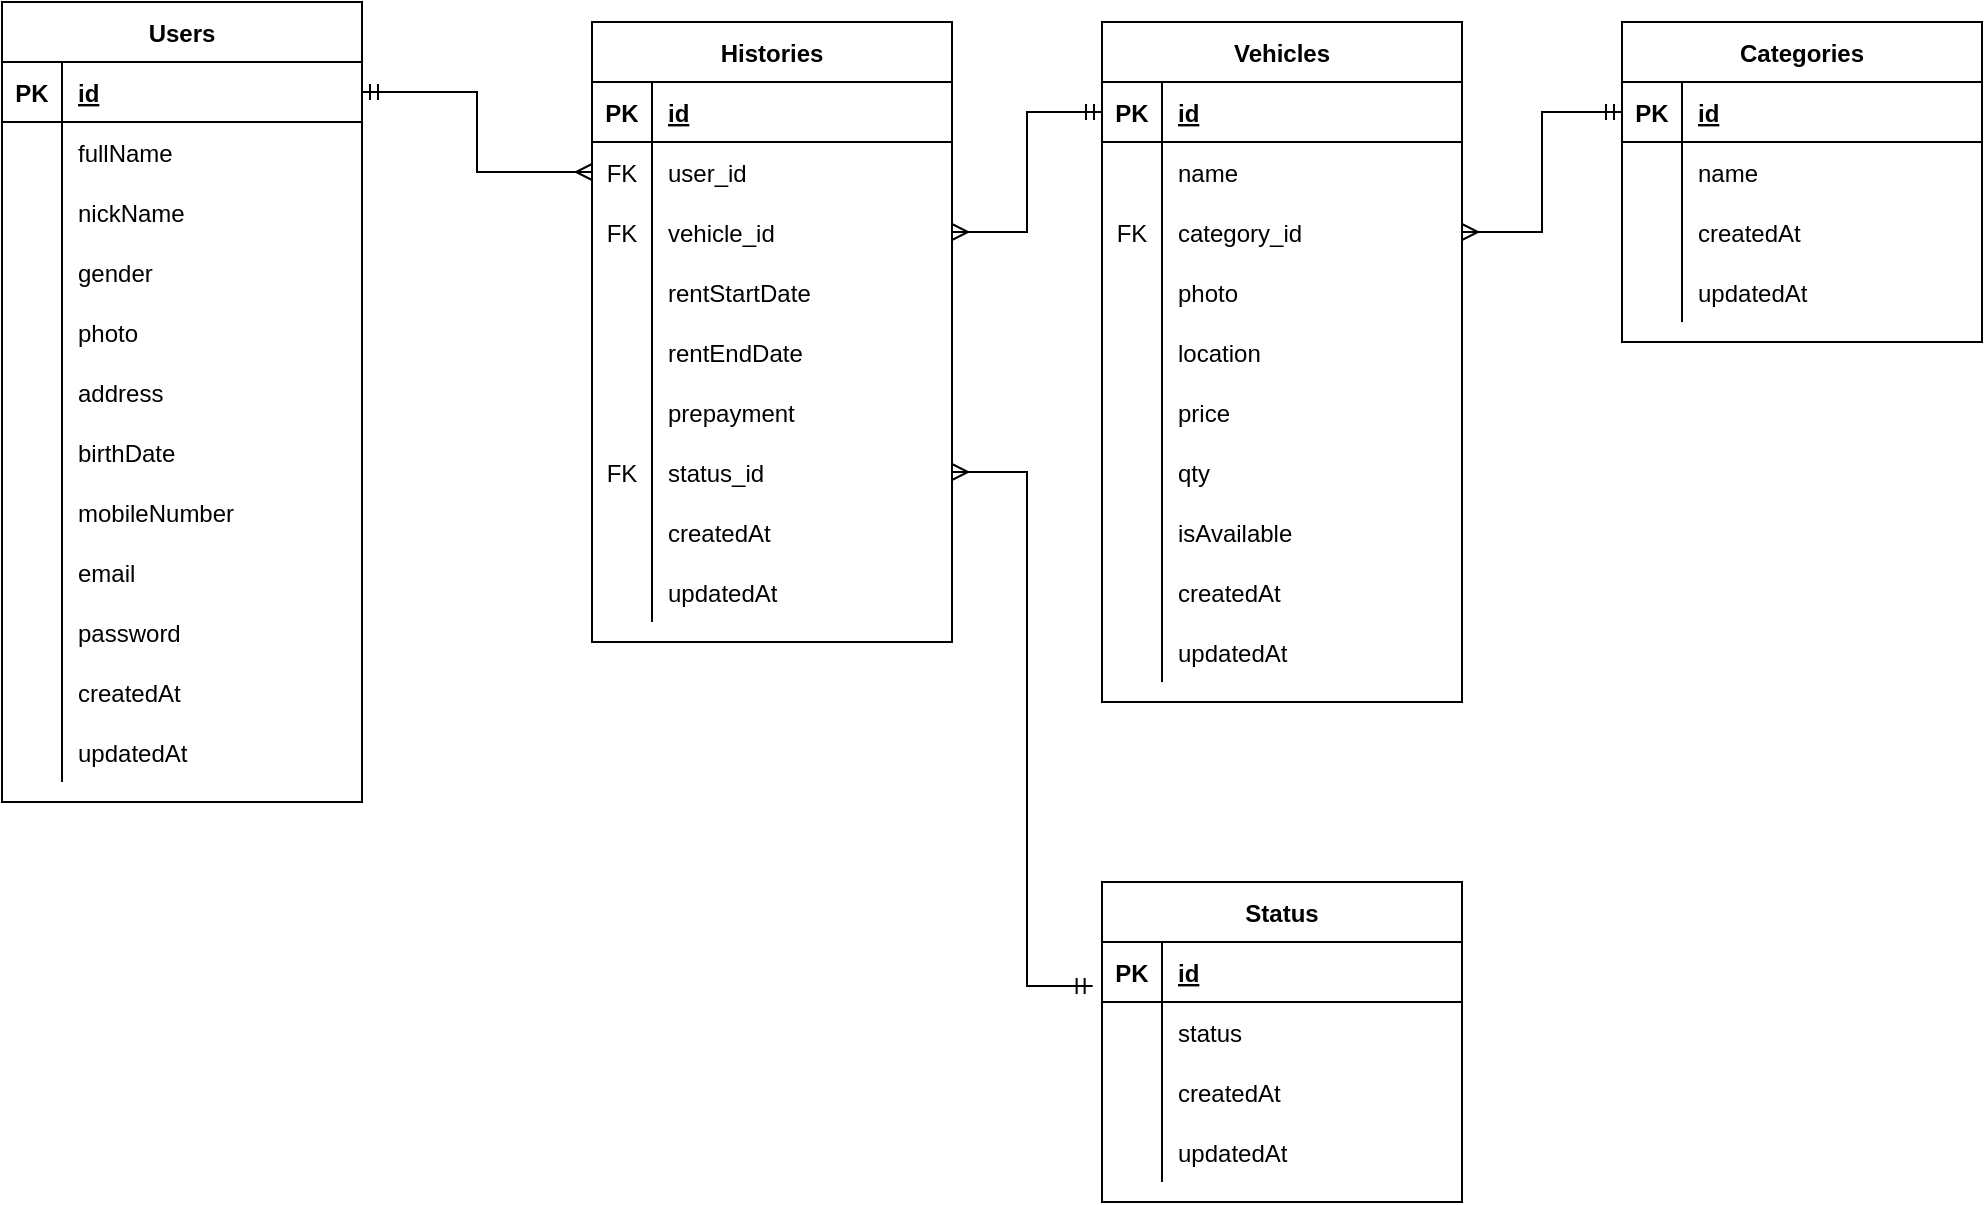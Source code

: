 <mxfile version="16.4.7" type="google" pages="6"><diagram id="7ThQdmy6R1ytEEkQgxOq" name="ERD"><mxGraphModel dx="1422" dy="857" grid="1" gridSize="10" guides="1" tooltips="1" connect="1" arrows="1" fold="1" page="1" pageScale="1" pageWidth="1100" pageHeight="850" math="0" shadow="0"><root><mxCell id="0"/><mxCell id="1" parent="0"/><mxCell id="whOOGJ6wgKqofGMbj4Wc-1" value="Users" style="shape=table;startSize=30;container=1;collapsible=1;childLayout=tableLayout;fixedRows=1;rowLines=0;fontStyle=1;align=center;resizeLast=1;" vertex="1" parent="1"><mxGeometry x="40" y="80" width="180" height="400" as="geometry"/></mxCell><mxCell id="whOOGJ6wgKqofGMbj4Wc-2" value="" style="shape=tableRow;horizontal=0;startSize=0;swimlaneHead=0;swimlaneBody=0;fillColor=none;collapsible=0;dropTarget=0;points=[[0,0.5],[1,0.5]];portConstraint=eastwest;top=0;left=0;right=0;bottom=1;" vertex="1" parent="whOOGJ6wgKqofGMbj4Wc-1"><mxGeometry y="30" width="180" height="30" as="geometry"/></mxCell><mxCell id="whOOGJ6wgKqofGMbj4Wc-3" value="PK" style="shape=partialRectangle;connectable=0;fillColor=none;top=0;left=0;bottom=0;right=0;fontStyle=1;overflow=hidden;" vertex="1" parent="whOOGJ6wgKqofGMbj4Wc-2"><mxGeometry width="30" height="30" as="geometry"><mxRectangle width="30" height="30" as="alternateBounds"/></mxGeometry></mxCell><mxCell id="whOOGJ6wgKqofGMbj4Wc-4" value="id" style="shape=partialRectangle;connectable=0;fillColor=none;top=0;left=0;bottom=0;right=0;align=left;spacingLeft=6;fontStyle=5;overflow=hidden;" vertex="1" parent="whOOGJ6wgKqofGMbj4Wc-2"><mxGeometry x="30" width="150" height="30" as="geometry"><mxRectangle width="150" height="30" as="alternateBounds"/></mxGeometry></mxCell><mxCell id="whOOGJ6wgKqofGMbj4Wc-5" value="" style="shape=tableRow;horizontal=0;startSize=0;swimlaneHead=0;swimlaneBody=0;fillColor=none;collapsible=0;dropTarget=0;points=[[0,0.5],[1,0.5]];portConstraint=eastwest;top=0;left=0;right=0;bottom=0;" vertex="1" parent="whOOGJ6wgKqofGMbj4Wc-1"><mxGeometry y="60" width="180" height="30" as="geometry"/></mxCell><mxCell id="whOOGJ6wgKqofGMbj4Wc-6" value="" style="shape=partialRectangle;connectable=0;fillColor=none;top=0;left=0;bottom=0;right=0;editable=1;overflow=hidden;" vertex="1" parent="whOOGJ6wgKqofGMbj4Wc-5"><mxGeometry width="30" height="30" as="geometry"><mxRectangle width="30" height="30" as="alternateBounds"/></mxGeometry></mxCell><mxCell id="whOOGJ6wgKqofGMbj4Wc-7" value="fullName" style="shape=partialRectangle;connectable=0;fillColor=none;top=0;left=0;bottom=0;right=0;align=left;spacingLeft=6;overflow=hidden;" vertex="1" parent="whOOGJ6wgKqofGMbj4Wc-5"><mxGeometry x="30" width="150" height="30" as="geometry"><mxRectangle width="150" height="30" as="alternateBounds"/></mxGeometry></mxCell><mxCell id="whOOGJ6wgKqofGMbj4Wc-8" value="" style="shape=tableRow;horizontal=0;startSize=0;swimlaneHead=0;swimlaneBody=0;fillColor=none;collapsible=0;dropTarget=0;points=[[0,0.5],[1,0.5]];portConstraint=eastwest;top=0;left=0;right=0;bottom=0;" vertex="1" parent="whOOGJ6wgKqofGMbj4Wc-1"><mxGeometry y="90" width="180" height="30" as="geometry"/></mxCell><mxCell id="whOOGJ6wgKqofGMbj4Wc-9" value="" style="shape=partialRectangle;connectable=0;fillColor=none;top=0;left=0;bottom=0;right=0;editable=1;overflow=hidden;" vertex="1" parent="whOOGJ6wgKqofGMbj4Wc-8"><mxGeometry width="30" height="30" as="geometry"><mxRectangle width="30" height="30" as="alternateBounds"/></mxGeometry></mxCell><mxCell id="whOOGJ6wgKqofGMbj4Wc-10" value="nickName" style="shape=partialRectangle;connectable=0;fillColor=none;top=0;left=0;bottom=0;right=0;align=left;spacingLeft=6;overflow=hidden;" vertex="1" parent="whOOGJ6wgKqofGMbj4Wc-8"><mxGeometry x="30" width="150" height="30" as="geometry"><mxRectangle width="150" height="30" as="alternateBounds"/></mxGeometry></mxCell><mxCell id="whOOGJ6wgKqofGMbj4Wc-11" value="" style="shape=tableRow;horizontal=0;startSize=0;swimlaneHead=0;swimlaneBody=0;fillColor=none;collapsible=0;dropTarget=0;points=[[0,0.5],[1,0.5]];portConstraint=eastwest;top=0;left=0;right=0;bottom=0;" vertex="1" parent="whOOGJ6wgKqofGMbj4Wc-1"><mxGeometry y="120" width="180" height="30" as="geometry"/></mxCell><mxCell id="whOOGJ6wgKqofGMbj4Wc-12" value="" style="shape=partialRectangle;connectable=0;fillColor=none;top=0;left=0;bottom=0;right=0;editable=1;overflow=hidden;" vertex="1" parent="whOOGJ6wgKqofGMbj4Wc-11"><mxGeometry width="30" height="30" as="geometry"><mxRectangle width="30" height="30" as="alternateBounds"/></mxGeometry></mxCell><mxCell id="whOOGJ6wgKqofGMbj4Wc-13" value="gender" style="shape=partialRectangle;connectable=0;fillColor=none;top=0;left=0;bottom=0;right=0;align=left;spacingLeft=6;overflow=hidden;" vertex="1" parent="whOOGJ6wgKqofGMbj4Wc-11"><mxGeometry x="30" width="150" height="30" as="geometry"><mxRectangle width="150" height="30" as="alternateBounds"/></mxGeometry></mxCell><mxCell id="whOOGJ6wgKqofGMbj4Wc-28" value="" style="shape=tableRow;horizontal=0;startSize=0;swimlaneHead=0;swimlaneBody=0;fillColor=none;collapsible=0;dropTarget=0;points=[[0,0.5],[1,0.5]];portConstraint=eastwest;top=0;left=0;right=0;bottom=0;" vertex="1" parent="whOOGJ6wgKqofGMbj4Wc-1"><mxGeometry y="150" width="180" height="30" as="geometry"/></mxCell><mxCell id="whOOGJ6wgKqofGMbj4Wc-29" value="" style="shape=partialRectangle;connectable=0;fillColor=none;top=0;left=0;bottom=0;right=0;editable=1;overflow=hidden;" vertex="1" parent="whOOGJ6wgKqofGMbj4Wc-28"><mxGeometry width="30" height="30" as="geometry"><mxRectangle width="30" height="30" as="alternateBounds"/></mxGeometry></mxCell><mxCell id="whOOGJ6wgKqofGMbj4Wc-30" value="photo" style="shape=partialRectangle;connectable=0;fillColor=none;top=0;left=0;bottom=0;right=0;align=left;spacingLeft=6;overflow=hidden;" vertex="1" parent="whOOGJ6wgKqofGMbj4Wc-28"><mxGeometry x="30" width="150" height="30" as="geometry"><mxRectangle width="150" height="30" as="alternateBounds"/></mxGeometry></mxCell><mxCell id="whOOGJ6wgKqofGMbj4Wc-31" value="" style="shape=tableRow;horizontal=0;startSize=0;swimlaneHead=0;swimlaneBody=0;fillColor=none;collapsible=0;dropTarget=0;points=[[0,0.5],[1,0.5]];portConstraint=eastwest;top=0;left=0;right=0;bottom=0;" vertex="1" parent="whOOGJ6wgKqofGMbj4Wc-1"><mxGeometry y="180" width="180" height="30" as="geometry"/></mxCell><mxCell id="whOOGJ6wgKqofGMbj4Wc-32" value="" style="shape=partialRectangle;connectable=0;fillColor=none;top=0;left=0;bottom=0;right=0;editable=1;overflow=hidden;" vertex="1" parent="whOOGJ6wgKqofGMbj4Wc-31"><mxGeometry width="30" height="30" as="geometry"><mxRectangle width="30" height="30" as="alternateBounds"/></mxGeometry></mxCell><mxCell id="whOOGJ6wgKqofGMbj4Wc-33" value="address" style="shape=partialRectangle;connectable=0;fillColor=none;top=0;left=0;bottom=0;right=0;align=left;spacingLeft=6;overflow=hidden;" vertex="1" parent="whOOGJ6wgKqofGMbj4Wc-31"><mxGeometry x="30" width="150" height="30" as="geometry"><mxRectangle width="150" height="30" as="alternateBounds"/></mxGeometry></mxCell><mxCell id="whOOGJ6wgKqofGMbj4Wc-34" value="" style="shape=tableRow;horizontal=0;startSize=0;swimlaneHead=0;swimlaneBody=0;fillColor=none;collapsible=0;dropTarget=0;points=[[0,0.5],[1,0.5]];portConstraint=eastwest;top=0;left=0;right=0;bottom=0;" vertex="1" parent="whOOGJ6wgKqofGMbj4Wc-1"><mxGeometry y="210" width="180" height="30" as="geometry"/></mxCell><mxCell id="whOOGJ6wgKqofGMbj4Wc-35" value="" style="shape=partialRectangle;connectable=0;fillColor=none;top=0;left=0;bottom=0;right=0;editable=1;overflow=hidden;" vertex="1" parent="whOOGJ6wgKqofGMbj4Wc-34"><mxGeometry width="30" height="30" as="geometry"><mxRectangle width="30" height="30" as="alternateBounds"/></mxGeometry></mxCell><mxCell id="whOOGJ6wgKqofGMbj4Wc-36" value="birthDate" style="shape=partialRectangle;connectable=0;fillColor=none;top=0;left=0;bottom=0;right=0;align=left;spacingLeft=6;overflow=hidden;" vertex="1" parent="whOOGJ6wgKqofGMbj4Wc-34"><mxGeometry x="30" width="150" height="30" as="geometry"><mxRectangle width="150" height="30" as="alternateBounds"/></mxGeometry></mxCell><mxCell id="whOOGJ6wgKqofGMbj4Wc-37" value="" style="shape=tableRow;horizontal=0;startSize=0;swimlaneHead=0;swimlaneBody=0;fillColor=none;collapsible=0;dropTarget=0;points=[[0,0.5],[1,0.5]];portConstraint=eastwest;top=0;left=0;right=0;bottom=0;" vertex="1" parent="whOOGJ6wgKqofGMbj4Wc-1"><mxGeometry y="240" width="180" height="30" as="geometry"/></mxCell><mxCell id="whOOGJ6wgKqofGMbj4Wc-38" value="" style="shape=partialRectangle;connectable=0;fillColor=none;top=0;left=0;bottom=0;right=0;editable=1;overflow=hidden;" vertex="1" parent="whOOGJ6wgKqofGMbj4Wc-37"><mxGeometry width="30" height="30" as="geometry"><mxRectangle width="30" height="30" as="alternateBounds"/></mxGeometry></mxCell><mxCell id="whOOGJ6wgKqofGMbj4Wc-39" value="mobileNumber" style="shape=partialRectangle;connectable=0;fillColor=none;top=0;left=0;bottom=0;right=0;align=left;spacingLeft=6;overflow=hidden;" vertex="1" parent="whOOGJ6wgKqofGMbj4Wc-37"><mxGeometry x="30" width="150" height="30" as="geometry"><mxRectangle width="150" height="30" as="alternateBounds"/></mxGeometry></mxCell><mxCell id="whOOGJ6wgKqofGMbj4Wc-40" value="" style="shape=tableRow;horizontal=0;startSize=0;swimlaneHead=0;swimlaneBody=0;fillColor=none;collapsible=0;dropTarget=0;points=[[0,0.5],[1,0.5]];portConstraint=eastwest;top=0;left=0;right=0;bottom=0;" vertex="1" parent="whOOGJ6wgKqofGMbj4Wc-1"><mxGeometry y="270" width="180" height="30" as="geometry"/></mxCell><mxCell id="whOOGJ6wgKqofGMbj4Wc-41" value="" style="shape=partialRectangle;connectable=0;fillColor=none;top=0;left=0;bottom=0;right=0;editable=1;overflow=hidden;" vertex="1" parent="whOOGJ6wgKqofGMbj4Wc-40"><mxGeometry width="30" height="30" as="geometry"><mxRectangle width="30" height="30" as="alternateBounds"/></mxGeometry></mxCell><mxCell id="whOOGJ6wgKqofGMbj4Wc-42" value="email" style="shape=partialRectangle;connectable=0;fillColor=none;top=0;left=0;bottom=0;right=0;align=left;spacingLeft=6;overflow=hidden;" vertex="1" parent="whOOGJ6wgKqofGMbj4Wc-40"><mxGeometry x="30" width="150" height="30" as="geometry"><mxRectangle width="150" height="30" as="alternateBounds"/></mxGeometry></mxCell><mxCell id="whOOGJ6wgKqofGMbj4Wc-43" value="" style="shape=tableRow;horizontal=0;startSize=0;swimlaneHead=0;swimlaneBody=0;fillColor=none;collapsible=0;dropTarget=0;points=[[0,0.5],[1,0.5]];portConstraint=eastwest;top=0;left=0;right=0;bottom=0;" vertex="1" parent="whOOGJ6wgKqofGMbj4Wc-1"><mxGeometry y="300" width="180" height="30" as="geometry"/></mxCell><mxCell id="whOOGJ6wgKqofGMbj4Wc-44" value="" style="shape=partialRectangle;connectable=0;fillColor=none;top=0;left=0;bottom=0;right=0;editable=1;overflow=hidden;" vertex="1" parent="whOOGJ6wgKqofGMbj4Wc-43"><mxGeometry width="30" height="30" as="geometry"><mxRectangle width="30" height="30" as="alternateBounds"/></mxGeometry></mxCell><mxCell id="whOOGJ6wgKqofGMbj4Wc-45" value="password" style="shape=partialRectangle;connectable=0;fillColor=none;top=0;left=0;bottom=0;right=0;align=left;spacingLeft=6;overflow=hidden;" vertex="1" parent="whOOGJ6wgKqofGMbj4Wc-43"><mxGeometry x="30" width="150" height="30" as="geometry"><mxRectangle width="150" height="30" as="alternateBounds"/></mxGeometry></mxCell><mxCell id="whOOGJ6wgKqofGMbj4Wc-46" value="" style="shape=tableRow;horizontal=0;startSize=0;swimlaneHead=0;swimlaneBody=0;fillColor=none;collapsible=0;dropTarget=0;points=[[0,0.5],[1,0.5]];portConstraint=eastwest;top=0;left=0;right=0;bottom=0;" vertex="1" parent="whOOGJ6wgKqofGMbj4Wc-1"><mxGeometry y="330" width="180" height="30" as="geometry"/></mxCell><mxCell id="whOOGJ6wgKqofGMbj4Wc-47" value="" style="shape=partialRectangle;connectable=0;fillColor=none;top=0;left=0;bottom=0;right=0;editable=1;overflow=hidden;" vertex="1" parent="whOOGJ6wgKqofGMbj4Wc-46"><mxGeometry width="30" height="30" as="geometry"><mxRectangle width="30" height="30" as="alternateBounds"/></mxGeometry></mxCell><mxCell id="whOOGJ6wgKqofGMbj4Wc-48" value="createdAt" style="shape=partialRectangle;connectable=0;fillColor=none;top=0;left=0;bottom=0;right=0;align=left;spacingLeft=6;overflow=hidden;" vertex="1" parent="whOOGJ6wgKqofGMbj4Wc-46"><mxGeometry x="30" width="150" height="30" as="geometry"><mxRectangle width="150" height="30" as="alternateBounds"/></mxGeometry></mxCell><mxCell id="whOOGJ6wgKqofGMbj4Wc-49" value="" style="shape=tableRow;horizontal=0;startSize=0;swimlaneHead=0;swimlaneBody=0;fillColor=none;collapsible=0;dropTarget=0;points=[[0,0.5],[1,0.5]];portConstraint=eastwest;top=0;left=0;right=0;bottom=0;" vertex="1" parent="whOOGJ6wgKqofGMbj4Wc-1"><mxGeometry y="360" width="180" height="30" as="geometry"/></mxCell><mxCell id="whOOGJ6wgKqofGMbj4Wc-50" value="" style="shape=partialRectangle;connectable=0;fillColor=none;top=0;left=0;bottom=0;right=0;editable=1;overflow=hidden;" vertex="1" parent="whOOGJ6wgKqofGMbj4Wc-49"><mxGeometry width="30" height="30" as="geometry"><mxRectangle width="30" height="30" as="alternateBounds"/></mxGeometry></mxCell><mxCell id="whOOGJ6wgKqofGMbj4Wc-51" value="updatedAt" style="shape=partialRectangle;connectable=0;fillColor=none;top=0;left=0;bottom=0;right=0;align=left;spacingLeft=6;overflow=hidden;" vertex="1" parent="whOOGJ6wgKqofGMbj4Wc-49"><mxGeometry x="30" width="150" height="30" as="geometry"><mxRectangle width="150" height="30" as="alternateBounds"/></mxGeometry></mxCell><mxCell id="whOOGJ6wgKqofGMbj4Wc-52" value="Histories" style="shape=table;startSize=30;container=1;collapsible=1;childLayout=tableLayout;fixedRows=1;rowLines=0;fontStyle=1;align=center;resizeLast=1;" vertex="1" parent="1"><mxGeometry x="335" y="90" width="180" height="310" as="geometry"/></mxCell><mxCell id="whOOGJ6wgKqofGMbj4Wc-53" value="" style="shape=tableRow;horizontal=0;startSize=0;swimlaneHead=0;swimlaneBody=0;fillColor=none;collapsible=0;dropTarget=0;points=[[0,0.5],[1,0.5]];portConstraint=eastwest;top=0;left=0;right=0;bottom=1;" vertex="1" parent="whOOGJ6wgKqofGMbj4Wc-52"><mxGeometry y="30" width="180" height="30" as="geometry"/></mxCell><mxCell id="whOOGJ6wgKqofGMbj4Wc-54" value="PK" style="shape=partialRectangle;connectable=0;fillColor=none;top=0;left=0;bottom=0;right=0;fontStyle=1;overflow=hidden;" vertex="1" parent="whOOGJ6wgKqofGMbj4Wc-53"><mxGeometry width="30" height="30" as="geometry"><mxRectangle width="30" height="30" as="alternateBounds"/></mxGeometry></mxCell><mxCell id="whOOGJ6wgKqofGMbj4Wc-55" value="id" style="shape=partialRectangle;connectable=0;fillColor=none;top=0;left=0;bottom=0;right=0;align=left;spacingLeft=6;fontStyle=5;overflow=hidden;" vertex="1" parent="whOOGJ6wgKqofGMbj4Wc-53"><mxGeometry x="30" width="150" height="30" as="geometry"><mxRectangle width="150" height="30" as="alternateBounds"/></mxGeometry></mxCell><mxCell id="whOOGJ6wgKqofGMbj4Wc-56" value="" style="shape=tableRow;horizontal=0;startSize=0;swimlaneHead=0;swimlaneBody=0;fillColor=none;collapsible=0;dropTarget=0;points=[[0,0.5],[1,0.5]];portConstraint=eastwest;top=0;left=0;right=0;bottom=0;" vertex="1" parent="whOOGJ6wgKqofGMbj4Wc-52"><mxGeometry y="60" width="180" height="30" as="geometry"/></mxCell><mxCell id="whOOGJ6wgKqofGMbj4Wc-57" value="FK" style="shape=partialRectangle;connectable=0;fillColor=none;top=0;left=0;bottom=0;right=0;editable=1;overflow=hidden;" vertex="1" parent="whOOGJ6wgKqofGMbj4Wc-56"><mxGeometry width="30" height="30" as="geometry"><mxRectangle width="30" height="30" as="alternateBounds"/></mxGeometry></mxCell><mxCell id="whOOGJ6wgKqofGMbj4Wc-58" value="user_id" style="shape=partialRectangle;connectable=0;fillColor=none;top=0;left=0;bottom=0;right=0;align=left;spacingLeft=6;overflow=hidden;" vertex="1" parent="whOOGJ6wgKqofGMbj4Wc-56"><mxGeometry x="30" width="150" height="30" as="geometry"><mxRectangle width="150" height="30" as="alternateBounds"/></mxGeometry></mxCell><mxCell id="whOOGJ6wgKqofGMbj4Wc-59" value="" style="shape=tableRow;horizontal=0;startSize=0;swimlaneHead=0;swimlaneBody=0;fillColor=none;collapsible=0;dropTarget=0;points=[[0,0.5],[1,0.5]];portConstraint=eastwest;top=0;left=0;right=0;bottom=0;" vertex="1" parent="whOOGJ6wgKqofGMbj4Wc-52"><mxGeometry y="90" width="180" height="30" as="geometry"/></mxCell><mxCell id="whOOGJ6wgKqofGMbj4Wc-60" value="FK" style="shape=partialRectangle;connectable=0;fillColor=none;top=0;left=0;bottom=0;right=0;editable=1;overflow=hidden;" vertex="1" parent="whOOGJ6wgKqofGMbj4Wc-59"><mxGeometry width="30" height="30" as="geometry"><mxRectangle width="30" height="30" as="alternateBounds"/></mxGeometry></mxCell><mxCell id="whOOGJ6wgKqofGMbj4Wc-61" value="vehicle_id" style="shape=partialRectangle;connectable=0;fillColor=none;top=0;left=0;bottom=0;right=0;align=left;spacingLeft=6;overflow=hidden;" vertex="1" parent="whOOGJ6wgKqofGMbj4Wc-59"><mxGeometry x="30" width="150" height="30" as="geometry"><mxRectangle width="150" height="30" as="alternateBounds"/></mxGeometry></mxCell><mxCell id="whOOGJ6wgKqofGMbj4Wc-62" value="" style="shape=tableRow;horizontal=0;startSize=0;swimlaneHead=0;swimlaneBody=0;fillColor=none;collapsible=0;dropTarget=0;points=[[0,0.5],[1,0.5]];portConstraint=eastwest;top=0;left=0;right=0;bottom=0;" vertex="1" parent="whOOGJ6wgKqofGMbj4Wc-52"><mxGeometry y="120" width="180" height="30" as="geometry"/></mxCell><mxCell id="whOOGJ6wgKqofGMbj4Wc-63" value="" style="shape=partialRectangle;connectable=0;fillColor=none;top=0;left=0;bottom=0;right=0;editable=1;overflow=hidden;" vertex="1" parent="whOOGJ6wgKqofGMbj4Wc-62"><mxGeometry width="30" height="30" as="geometry"><mxRectangle width="30" height="30" as="alternateBounds"/></mxGeometry></mxCell><mxCell id="whOOGJ6wgKqofGMbj4Wc-64" value="rentStartDate" style="shape=partialRectangle;connectable=0;fillColor=none;top=0;left=0;bottom=0;right=0;align=left;spacingLeft=6;overflow=hidden;" vertex="1" parent="whOOGJ6wgKqofGMbj4Wc-62"><mxGeometry x="30" width="150" height="30" as="geometry"><mxRectangle width="150" height="30" as="alternateBounds"/></mxGeometry></mxCell><mxCell id="whOOGJ6wgKqofGMbj4Wc-65" value="" style="shape=tableRow;horizontal=0;startSize=0;swimlaneHead=0;swimlaneBody=0;fillColor=none;collapsible=0;dropTarget=0;points=[[0,0.5],[1,0.5]];portConstraint=eastwest;top=0;left=0;right=0;bottom=0;" vertex="1" parent="whOOGJ6wgKqofGMbj4Wc-52"><mxGeometry y="150" width="180" height="30" as="geometry"/></mxCell><mxCell id="whOOGJ6wgKqofGMbj4Wc-66" value="" style="shape=partialRectangle;connectable=0;fillColor=none;top=0;left=0;bottom=0;right=0;editable=1;overflow=hidden;" vertex="1" parent="whOOGJ6wgKqofGMbj4Wc-65"><mxGeometry width="30" height="30" as="geometry"><mxRectangle width="30" height="30" as="alternateBounds"/></mxGeometry></mxCell><mxCell id="whOOGJ6wgKqofGMbj4Wc-67" value="rentEndDate" style="shape=partialRectangle;connectable=0;fillColor=none;top=0;left=0;bottom=0;right=0;align=left;spacingLeft=6;overflow=hidden;" vertex="1" parent="whOOGJ6wgKqofGMbj4Wc-65"><mxGeometry x="30" width="150" height="30" as="geometry"><mxRectangle width="150" height="30" as="alternateBounds"/></mxGeometry></mxCell><mxCell id="whOOGJ6wgKqofGMbj4Wc-68" value="" style="shape=tableRow;horizontal=0;startSize=0;swimlaneHead=0;swimlaneBody=0;fillColor=none;collapsible=0;dropTarget=0;points=[[0,0.5],[1,0.5]];portConstraint=eastwest;top=0;left=0;right=0;bottom=0;" vertex="1" parent="whOOGJ6wgKqofGMbj4Wc-52"><mxGeometry y="180" width="180" height="30" as="geometry"/></mxCell><mxCell id="whOOGJ6wgKqofGMbj4Wc-69" value="" style="shape=partialRectangle;connectable=0;fillColor=none;top=0;left=0;bottom=0;right=0;editable=1;overflow=hidden;" vertex="1" parent="whOOGJ6wgKqofGMbj4Wc-68"><mxGeometry width="30" height="30" as="geometry"><mxRectangle width="30" height="30" as="alternateBounds"/></mxGeometry></mxCell><mxCell id="whOOGJ6wgKqofGMbj4Wc-70" value="prepayment" style="shape=partialRectangle;connectable=0;fillColor=none;top=0;left=0;bottom=0;right=0;align=left;spacingLeft=6;overflow=hidden;" vertex="1" parent="whOOGJ6wgKqofGMbj4Wc-68"><mxGeometry x="30" width="150" height="30" as="geometry"><mxRectangle width="150" height="30" as="alternateBounds"/></mxGeometry></mxCell><mxCell id="whOOGJ6wgKqofGMbj4Wc-71" value="" style="shape=tableRow;horizontal=0;startSize=0;swimlaneHead=0;swimlaneBody=0;fillColor=none;collapsible=0;dropTarget=0;points=[[0,0.5],[1,0.5]];portConstraint=eastwest;top=0;left=0;right=0;bottom=0;" vertex="1" parent="whOOGJ6wgKqofGMbj4Wc-52"><mxGeometry y="210" width="180" height="30" as="geometry"/></mxCell><mxCell id="whOOGJ6wgKqofGMbj4Wc-72" value="FK" style="shape=partialRectangle;connectable=0;fillColor=none;top=0;left=0;bottom=0;right=0;editable=1;overflow=hidden;" vertex="1" parent="whOOGJ6wgKqofGMbj4Wc-71"><mxGeometry width="30" height="30" as="geometry"><mxRectangle width="30" height="30" as="alternateBounds"/></mxGeometry></mxCell><mxCell id="whOOGJ6wgKqofGMbj4Wc-73" value="status_id" style="shape=partialRectangle;connectable=0;fillColor=none;top=0;left=0;bottom=0;right=0;align=left;spacingLeft=6;overflow=hidden;" vertex="1" parent="whOOGJ6wgKqofGMbj4Wc-71"><mxGeometry x="30" width="150" height="30" as="geometry"><mxRectangle width="150" height="30" as="alternateBounds"/></mxGeometry></mxCell><mxCell id="whOOGJ6wgKqofGMbj4Wc-74" value="" style="shape=tableRow;horizontal=0;startSize=0;swimlaneHead=0;swimlaneBody=0;fillColor=none;collapsible=0;dropTarget=0;points=[[0,0.5],[1,0.5]];portConstraint=eastwest;top=0;left=0;right=0;bottom=0;" vertex="1" parent="whOOGJ6wgKqofGMbj4Wc-52"><mxGeometry y="240" width="180" height="30" as="geometry"/></mxCell><mxCell id="whOOGJ6wgKqofGMbj4Wc-75" value="" style="shape=partialRectangle;connectable=0;fillColor=none;top=0;left=0;bottom=0;right=0;editable=1;overflow=hidden;" vertex="1" parent="whOOGJ6wgKqofGMbj4Wc-74"><mxGeometry width="30" height="30" as="geometry"><mxRectangle width="30" height="30" as="alternateBounds"/></mxGeometry></mxCell><mxCell id="whOOGJ6wgKqofGMbj4Wc-76" value="createdAt" style="shape=partialRectangle;connectable=0;fillColor=none;top=0;left=0;bottom=0;right=0;align=left;spacingLeft=6;overflow=hidden;" vertex="1" parent="whOOGJ6wgKqofGMbj4Wc-74"><mxGeometry x="30" width="150" height="30" as="geometry"><mxRectangle width="150" height="30" as="alternateBounds"/></mxGeometry></mxCell><mxCell id="whOOGJ6wgKqofGMbj4Wc-77" value="" style="shape=tableRow;horizontal=0;startSize=0;swimlaneHead=0;swimlaneBody=0;fillColor=none;collapsible=0;dropTarget=0;points=[[0,0.5],[1,0.5]];portConstraint=eastwest;top=0;left=0;right=0;bottom=0;" vertex="1" parent="whOOGJ6wgKqofGMbj4Wc-52"><mxGeometry y="270" width="180" height="30" as="geometry"/></mxCell><mxCell id="whOOGJ6wgKqofGMbj4Wc-78" value="" style="shape=partialRectangle;connectable=0;fillColor=none;top=0;left=0;bottom=0;right=0;editable=1;overflow=hidden;" vertex="1" parent="whOOGJ6wgKqofGMbj4Wc-77"><mxGeometry width="30" height="30" as="geometry"><mxRectangle width="30" height="30" as="alternateBounds"/></mxGeometry></mxCell><mxCell id="whOOGJ6wgKqofGMbj4Wc-79" value="updatedAt" style="shape=partialRectangle;connectable=0;fillColor=none;top=0;left=0;bottom=0;right=0;align=left;spacingLeft=6;overflow=hidden;" vertex="1" parent="whOOGJ6wgKqofGMbj4Wc-77"><mxGeometry x="30" width="150" height="30" as="geometry"><mxRectangle width="150" height="30" as="alternateBounds"/></mxGeometry></mxCell><mxCell id="whOOGJ6wgKqofGMbj4Wc-81" value="Vehicles" style="shape=table;startSize=30;container=1;collapsible=1;childLayout=tableLayout;fixedRows=1;rowLines=0;fontStyle=1;align=center;resizeLast=1;" vertex="1" parent="1"><mxGeometry x="590" y="90" width="180" height="340" as="geometry"/></mxCell><mxCell id="whOOGJ6wgKqofGMbj4Wc-82" value="" style="shape=tableRow;horizontal=0;startSize=0;swimlaneHead=0;swimlaneBody=0;fillColor=none;collapsible=0;dropTarget=0;points=[[0,0.5],[1,0.5]];portConstraint=eastwest;top=0;left=0;right=0;bottom=1;" vertex="1" parent="whOOGJ6wgKqofGMbj4Wc-81"><mxGeometry y="30" width="180" height="30" as="geometry"/></mxCell><mxCell id="whOOGJ6wgKqofGMbj4Wc-83" value="PK" style="shape=partialRectangle;connectable=0;fillColor=none;top=0;left=0;bottom=0;right=0;fontStyle=1;overflow=hidden;" vertex="1" parent="whOOGJ6wgKqofGMbj4Wc-82"><mxGeometry width="30" height="30" as="geometry"><mxRectangle width="30" height="30" as="alternateBounds"/></mxGeometry></mxCell><mxCell id="whOOGJ6wgKqofGMbj4Wc-84" value="id" style="shape=partialRectangle;connectable=0;fillColor=none;top=0;left=0;bottom=0;right=0;align=left;spacingLeft=6;fontStyle=5;overflow=hidden;" vertex="1" parent="whOOGJ6wgKqofGMbj4Wc-82"><mxGeometry x="30" width="150" height="30" as="geometry"><mxRectangle width="150" height="30" as="alternateBounds"/></mxGeometry></mxCell><mxCell id="whOOGJ6wgKqofGMbj4Wc-85" value="" style="shape=tableRow;horizontal=0;startSize=0;swimlaneHead=0;swimlaneBody=0;fillColor=none;collapsible=0;dropTarget=0;points=[[0,0.5],[1,0.5]];portConstraint=eastwest;top=0;left=0;right=0;bottom=0;" vertex="1" parent="whOOGJ6wgKqofGMbj4Wc-81"><mxGeometry y="60" width="180" height="30" as="geometry"/></mxCell><mxCell id="whOOGJ6wgKqofGMbj4Wc-86" value="" style="shape=partialRectangle;connectable=0;fillColor=none;top=0;left=0;bottom=0;right=0;editable=1;overflow=hidden;" vertex="1" parent="whOOGJ6wgKqofGMbj4Wc-85"><mxGeometry width="30" height="30" as="geometry"><mxRectangle width="30" height="30" as="alternateBounds"/></mxGeometry></mxCell><mxCell id="whOOGJ6wgKqofGMbj4Wc-87" value="name" style="shape=partialRectangle;connectable=0;fillColor=none;top=0;left=0;bottom=0;right=0;align=left;spacingLeft=6;overflow=hidden;" vertex="1" parent="whOOGJ6wgKqofGMbj4Wc-85"><mxGeometry x="30" width="150" height="30" as="geometry"><mxRectangle width="150" height="30" as="alternateBounds"/></mxGeometry></mxCell><mxCell id="whOOGJ6wgKqofGMbj4Wc-88" value="" style="shape=tableRow;horizontal=0;startSize=0;swimlaneHead=0;swimlaneBody=0;fillColor=none;collapsible=0;dropTarget=0;points=[[0,0.5],[1,0.5]];portConstraint=eastwest;top=0;left=0;right=0;bottom=0;" vertex="1" parent="whOOGJ6wgKqofGMbj4Wc-81"><mxGeometry y="90" width="180" height="30" as="geometry"/></mxCell><mxCell id="whOOGJ6wgKqofGMbj4Wc-89" value="FK" style="shape=partialRectangle;connectable=0;fillColor=none;top=0;left=0;bottom=0;right=0;editable=1;overflow=hidden;" vertex="1" parent="whOOGJ6wgKqofGMbj4Wc-88"><mxGeometry width="30" height="30" as="geometry"><mxRectangle width="30" height="30" as="alternateBounds"/></mxGeometry></mxCell><mxCell id="whOOGJ6wgKqofGMbj4Wc-90" value="category_id" style="shape=partialRectangle;connectable=0;fillColor=none;top=0;left=0;bottom=0;right=0;align=left;spacingLeft=6;overflow=hidden;" vertex="1" parent="whOOGJ6wgKqofGMbj4Wc-88"><mxGeometry x="30" width="150" height="30" as="geometry"><mxRectangle width="150" height="30" as="alternateBounds"/></mxGeometry></mxCell><mxCell id="whOOGJ6wgKqofGMbj4Wc-91" value="" style="shape=tableRow;horizontal=0;startSize=0;swimlaneHead=0;swimlaneBody=0;fillColor=none;collapsible=0;dropTarget=0;points=[[0,0.5],[1,0.5]];portConstraint=eastwest;top=0;left=0;right=0;bottom=0;" vertex="1" parent="whOOGJ6wgKqofGMbj4Wc-81"><mxGeometry y="120" width="180" height="30" as="geometry"/></mxCell><mxCell id="whOOGJ6wgKqofGMbj4Wc-92" value="" style="shape=partialRectangle;connectable=0;fillColor=none;top=0;left=0;bottom=0;right=0;editable=1;overflow=hidden;" vertex="1" parent="whOOGJ6wgKqofGMbj4Wc-91"><mxGeometry width="30" height="30" as="geometry"><mxRectangle width="30" height="30" as="alternateBounds"/></mxGeometry></mxCell><mxCell id="whOOGJ6wgKqofGMbj4Wc-93" value="photo" style="shape=partialRectangle;connectable=0;fillColor=none;top=0;left=0;bottom=0;right=0;align=left;spacingLeft=6;overflow=hidden;" vertex="1" parent="whOOGJ6wgKqofGMbj4Wc-91"><mxGeometry x="30" width="150" height="30" as="geometry"><mxRectangle width="150" height="30" as="alternateBounds"/></mxGeometry></mxCell><mxCell id="whOOGJ6wgKqofGMbj4Wc-94" value="" style="shape=tableRow;horizontal=0;startSize=0;swimlaneHead=0;swimlaneBody=0;fillColor=none;collapsible=0;dropTarget=0;points=[[0,0.5],[1,0.5]];portConstraint=eastwest;top=0;left=0;right=0;bottom=0;" vertex="1" parent="whOOGJ6wgKqofGMbj4Wc-81"><mxGeometry y="150" width="180" height="30" as="geometry"/></mxCell><mxCell id="whOOGJ6wgKqofGMbj4Wc-95" value="" style="shape=partialRectangle;connectable=0;fillColor=none;top=0;left=0;bottom=0;right=0;editable=1;overflow=hidden;" vertex="1" parent="whOOGJ6wgKqofGMbj4Wc-94"><mxGeometry width="30" height="30" as="geometry"><mxRectangle width="30" height="30" as="alternateBounds"/></mxGeometry></mxCell><mxCell id="whOOGJ6wgKqofGMbj4Wc-96" value="location" style="shape=partialRectangle;connectable=0;fillColor=none;top=0;left=0;bottom=0;right=0;align=left;spacingLeft=6;overflow=hidden;" vertex="1" parent="whOOGJ6wgKqofGMbj4Wc-94"><mxGeometry x="30" width="150" height="30" as="geometry"><mxRectangle width="150" height="30" as="alternateBounds"/></mxGeometry></mxCell><mxCell id="whOOGJ6wgKqofGMbj4Wc-97" value="" style="shape=tableRow;horizontal=0;startSize=0;swimlaneHead=0;swimlaneBody=0;fillColor=none;collapsible=0;dropTarget=0;points=[[0,0.5],[1,0.5]];portConstraint=eastwest;top=0;left=0;right=0;bottom=0;" vertex="1" parent="whOOGJ6wgKqofGMbj4Wc-81"><mxGeometry y="180" width="180" height="30" as="geometry"/></mxCell><mxCell id="whOOGJ6wgKqofGMbj4Wc-98" value="" style="shape=partialRectangle;connectable=0;fillColor=none;top=0;left=0;bottom=0;right=0;editable=1;overflow=hidden;" vertex="1" parent="whOOGJ6wgKqofGMbj4Wc-97"><mxGeometry width="30" height="30" as="geometry"><mxRectangle width="30" height="30" as="alternateBounds"/></mxGeometry></mxCell><mxCell id="whOOGJ6wgKqofGMbj4Wc-99" value="price" style="shape=partialRectangle;connectable=0;fillColor=none;top=0;left=0;bottom=0;right=0;align=left;spacingLeft=6;overflow=hidden;" vertex="1" parent="whOOGJ6wgKqofGMbj4Wc-97"><mxGeometry x="30" width="150" height="30" as="geometry"><mxRectangle width="150" height="30" as="alternateBounds"/></mxGeometry></mxCell><mxCell id="whOOGJ6wgKqofGMbj4Wc-100" value="" style="shape=tableRow;horizontal=0;startSize=0;swimlaneHead=0;swimlaneBody=0;fillColor=none;collapsible=0;dropTarget=0;points=[[0,0.5],[1,0.5]];portConstraint=eastwest;top=0;left=0;right=0;bottom=0;" vertex="1" parent="whOOGJ6wgKqofGMbj4Wc-81"><mxGeometry y="210" width="180" height="30" as="geometry"/></mxCell><mxCell id="whOOGJ6wgKqofGMbj4Wc-101" value="" style="shape=partialRectangle;connectable=0;fillColor=none;top=0;left=0;bottom=0;right=0;editable=1;overflow=hidden;" vertex="1" parent="whOOGJ6wgKqofGMbj4Wc-100"><mxGeometry width="30" height="30" as="geometry"><mxRectangle width="30" height="30" as="alternateBounds"/></mxGeometry></mxCell><mxCell id="whOOGJ6wgKqofGMbj4Wc-102" value="qty" style="shape=partialRectangle;connectable=0;fillColor=none;top=0;left=0;bottom=0;right=0;align=left;spacingLeft=6;overflow=hidden;" vertex="1" parent="whOOGJ6wgKqofGMbj4Wc-100"><mxGeometry x="30" width="150" height="30" as="geometry"><mxRectangle width="150" height="30" as="alternateBounds"/></mxGeometry></mxCell><mxCell id="whOOGJ6wgKqofGMbj4Wc-103" value="" style="shape=tableRow;horizontal=0;startSize=0;swimlaneHead=0;swimlaneBody=0;fillColor=none;collapsible=0;dropTarget=0;points=[[0,0.5],[1,0.5]];portConstraint=eastwest;top=0;left=0;right=0;bottom=0;" vertex="1" parent="whOOGJ6wgKqofGMbj4Wc-81"><mxGeometry y="240" width="180" height="30" as="geometry"/></mxCell><mxCell id="whOOGJ6wgKqofGMbj4Wc-104" value="" style="shape=partialRectangle;connectable=0;fillColor=none;top=0;left=0;bottom=0;right=0;editable=1;overflow=hidden;" vertex="1" parent="whOOGJ6wgKqofGMbj4Wc-103"><mxGeometry width="30" height="30" as="geometry"><mxRectangle width="30" height="30" as="alternateBounds"/></mxGeometry></mxCell><mxCell id="whOOGJ6wgKqofGMbj4Wc-105" value="isAvailable" style="shape=partialRectangle;connectable=0;fillColor=none;top=0;left=0;bottom=0;right=0;align=left;spacingLeft=6;overflow=hidden;" vertex="1" parent="whOOGJ6wgKqofGMbj4Wc-103"><mxGeometry x="30" width="150" height="30" as="geometry"><mxRectangle width="150" height="30" as="alternateBounds"/></mxGeometry></mxCell><mxCell id="whOOGJ6wgKqofGMbj4Wc-106" value="" style="shape=tableRow;horizontal=0;startSize=0;swimlaneHead=0;swimlaneBody=0;fillColor=none;collapsible=0;dropTarget=0;points=[[0,0.5],[1,0.5]];portConstraint=eastwest;top=0;left=0;right=0;bottom=0;" vertex="1" parent="whOOGJ6wgKqofGMbj4Wc-81"><mxGeometry y="270" width="180" height="30" as="geometry"/></mxCell><mxCell id="whOOGJ6wgKqofGMbj4Wc-107" value="" style="shape=partialRectangle;connectable=0;fillColor=none;top=0;left=0;bottom=0;right=0;editable=1;overflow=hidden;" vertex="1" parent="whOOGJ6wgKqofGMbj4Wc-106"><mxGeometry width="30" height="30" as="geometry"><mxRectangle width="30" height="30" as="alternateBounds"/></mxGeometry></mxCell><mxCell id="whOOGJ6wgKqofGMbj4Wc-108" value="createdAt" style="shape=partialRectangle;connectable=0;fillColor=none;top=0;left=0;bottom=0;right=0;align=left;spacingLeft=6;overflow=hidden;" vertex="1" parent="whOOGJ6wgKqofGMbj4Wc-106"><mxGeometry x="30" width="150" height="30" as="geometry"><mxRectangle width="150" height="30" as="alternateBounds"/></mxGeometry></mxCell><mxCell id="whOOGJ6wgKqofGMbj4Wc-109" value="" style="shape=tableRow;horizontal=0;startSize=0;swimlaneHead=0;swimlaneBody=0;fillColor=none;collapsible=0;dropTarget=0;points=[[0,0.5],[1,0.5]];portConstraint=eastwest;top=0;left=0;right=0;bottom=0;" vertex="1" parent="whOOGJ6wgKqofGMbj4Wc-81"><mxGeometry y="300" width="180" height="30" as="geometry"/></mxCell><mxCell id="whOOGJ6wgKqofGMbj4Wc-110" value="" style="shape=partialRectangle;connectable=0;fillColor=none;top=0;left=0;bottom=0;right=0;editable=1;overflow=hidden;" vertex="1" parent="whOOGJ6wgKqofGMbj4Wc-109"><mxGeometry width="30" height="30" as="geometry"><mxRectangle width="30" height="30" as="alternateBounds"/></mxGeometry></mxCell><mxCell id="whOOGJ6wgKqofGMbj4Wc-111" value="updatedAt" style="shape=partialRectangle;connectable=0;fillColor=none;top=0;left=0;bottom=0;right=0;align=left;spacingLeft=6;overflow=hidden;" vertex="1" parent="whOOGJ6wgKqofGMbj4Wc-109"><mxGeometry x="30" width="150" height="30" as="geometry"><mxRectangle width="150" height="30" as="alternateBounds"/></mxGeometry></mxCell><mxCell id="whOOGJ6wgKqofGMbj4Wc-112" style="edgeStyle=orthogonalEdgeStyle;rounded=0;orthogonalLoop=1;jettySize=auto;html=1;entryX=1;entryY=0.5;entryDx=0;entryDy=0;startArrow=ERmany;startFill=0;endArrow=ERmandOne;endFill=0;" edge="1" parent="1" source="whOOGJ6wgKqofGMbj4Wc-56" target="whOOGJ6wgKqofGMbj4Wc-2"><mxGeometry relative="1" as="geometry"/></mxCell><mxCell id="whOOGJ6wgKqofGMbj4Wc-113" style="edgeStyle=orthogonalEdgeStyle;rounded=0;orthogonalLoop=1;jettySize=auto;html=1;startArrow=ERmany;startFill=0;endArrow=ERmandOne;endFill=0;entryX=0;entryY=0.5;entryDx=0;entryDy=0;" edge="1" parent="1" source="whOOGJ6wgKqofGMbj4Wc-59" target="whOOGJ6wgKqofGMbj4Wc-82"><mxGeometry relative="1" as="geometry"><mxPoint x="570" y="150" as="targetPoint"/></mxGeometry></mxCell><mxCell id="whOOGJ6wgKqofGMbj4Wc-114" value="Categories" style="shape=table;startSize=30;container=1;collapsible=1;childLayout=tableLayout;fixedRows=1;rowLines=0;fontStyle=1;align=center;resizeLast=1;flipV=0;" vertex="1" parent="1"><mxGeometry x="850" y="90" width="180" height="160" as="geometry"/></mxCell><mxCell id="whOOGJ6wgKqofGMbj4Wc-115" value="" style="shape=tableRow;horizontal=0;startSize=0;swimlaneHead=0;swimlaneBody=0;fillColor=none;collapsible=0;dropTarget=0;points=[[0,0.5],[1,0.5]];portConstraint=eastwest;top=0;left=0;right=0;bottom=1;" vertex="1" parent="whOOGJ6wgKqofGMbj4Wc-114"><mxGeometry y="30" width="180" height="30" as="geometry"/></mxCell><mxCell id="whOOGJ6wgKqofGMbj4Wc-116" value="PK" style="shape=partialRectangle;connectable=0;fillColor=none;top=0;left=0;bottom=0;right=0;fontStyle=1;overflow=hidden;" vertex="1" parent="whOOGJ6wgKqofGMbj4Wc-115"><mxGeometry width="30" height="30" as="geometry"><mxRectangle width="30" height="30" as="alternateBounds"/></mxGeometry></mxCell><mxCell id="whOOGJ6wgKqofGMbj4Wc-117" value="id" style="shape=partialRectangle;connectable=0;fillColor=none;top=0;left=0;bottom=0;right=0;align=left;spacingLeft=6;fontStyle=5;overflow=hidden;" vertex="1" parent="whOOGJ6wgKqofGMbj4Wc-115"><mxGeometry x="30" width="150" height="30" as="geometry"><mxRectangle width="150" height="30" as="alternateBounds"/></mxGeometry></mxCell><mxCell id="whOOGJ6wgKqofGMbj4Wc-118" value="" style="shape=tableRow;horizontal=0;startSize=0;swimlaneHead=0;swimlaneBody=0;fillColor=none;collapsible=0;dropTarget=0;points=[[0,0.5],[1,0.5]];portConstraint=eastwest;top=0;left=0;right=0;bottom=0;" vertex="1" parent="whOOGJ6wgKqofGMbj4Wc-114"><mxGeometry y="60" width="180" height="30" as="geometry"/></mxCell><mxCell id="whOOGJ6wgKqofGMbj4Wc-119" value="" style="shape=partialRectangle;connectable=0;fillColor=none;top=0;left=0;bottom=0;right=0;editable=1;overflow=hidden;" vertex="1" parent="whOOGJ6wgKqofGMbj4Wc-118"><mxGeometry width="30" height="30" as="geometry"><mxRectangle width="30" height="30" as="alternateBounds"/></mxGeometry></mxCell><mxCell id="whOOGJ6wgKqofGMbj4Wc-120" value="name" style="shape=partialRectangle;connectable=0;fillColor=none;top=0;left=0;bottom=0;right=0;align=left;spacingLeft=6;overflow=hidden;" vertex="1" parent="whOOGJ6wgKqofGMbj4Wc-118"><mxGeometry x="30" width="150" height="30" as="geometry"><mxRectangle width="150" height="30" as="alternateBounds"/></mxGeometry></mxCell><mxCell id="whOOGJ6wgKqofGMbj4Wc-121" value="" style="shape=tableRow;horizontal=0;startSize=0;swimlaneHead=0;swimlaneBody=0;fillColor=none;collapsible=0;dropTarget=0;points=[[0,0.5],[1,0.5]];portConstraint=eastwest;top=0;left=0;right=0;bottom=0;" vertex="1" parent="whOOGJ6wgKqofGMbj4Wc-114"><mxGeometry y="90" width="180" height="30" as="geometry"/></mxCell><mxCell id="whOOGJ6wgKqofGMbj4Wc-122" value="" style="shape=partialRectangle;connectable=0;fillColor=none;top=0;left=0;bottom=0;right=0;editable=1;overflow=hidden;" vertex="1" parent="whOOGJ6wgKqofGMbj4Wc-121"><mxGeometry width="30" height="30" as="geometry"><mxRectangle width="30" height="30" as="alternateBounds"/></mxGeometry></mxCell><mxCell id="whOOGJ6wgKqofGMbj4Wc-123" value="createdAt" style="shape=partialRectangle;connectable=0;fillColor=none;top=0;left=0;bottom=0;right=0;align=left;spacingLeft=6;overflow=hidden;" vertex="1" parent="whOOGJ6wgKqofGMbj4Wc-121"><mxGeometry x="30" width="150" height="30" as="geometry"><mxRectangle width="150" height="30" as="alternateBounds"/></mxGeometry></mxCell><mxCell id="whOOGJ6wgKqofGMbj4Wc-124" value="" style="shape=tableRow;horizontal=0;startSize=0;swimlaneHead=0;swimlaneBody=0;fillColor=none;collapsible=0;dropTarget=0;points=[[0,0.5],[1,0.5]];portConstraint=eastwest;top=0;left=0;right=0;bottom=0;" vertex="1" parent="whOOGJ6wgKqofGMbj4Wc-114"><mxGeometry y="120" width="180" height="30" as="geometry"/></mxCell><mxCell id="whOOGJ6wgKqofGMbj4Wc-125" value="" style="shape=partialRectangle;connectable=0;fillColor=none;top=0;left=0;bottom=0;right=0;editable=1;overflow=hidden;" vertex="1" parent="whOOGJ6wgKqofGMbj4Wc-124"><mxGeometry width="30" height="30" as="geometry"><mxRectangle width="30" height="30" as="alternateBounds"/></mxGeometry></mxCell><mxCell id="whOOGJ6wgKqofGMbj4Wc-126" value="updatedAt" style="shape=partialRectangle;connectable=0;fillColor=none;top=0;left=0;bottom=0;right=0;align=left;spacingLeft=6;overflow=hidden;" vertex="1" parent="whOOGJ6wgKqofGMbj4Wc-124"><mxGeometry x="30" width="150" height="30" as="geometry"><mxRectangle width="150" height="30" as="alternateBounds"/></mxGeometry></mxCell><mxCell id="whOOGJ6wgKqofGMbj4Wc-127" style="edgeStyle=orthogonalEdgeStyle;rounded=0;orthogonalLoop=1;jettySize=auto;html=1;startArrow=ERmany;startFill=0;endArrow=ERmandOne;endFill=0;" edge="1" parent="1" source="whOOGJ6wgKqofGMbj4Wc-88" target="whOOGJ6wgKqofGMbj4Wc-115"><mxGeometry relative="1" as="geometry"><mxPoint x="840" y="140" as="targetPoint"/></mxGeometry></mxCell><mxCell id="whOOGJ6wgKqofGMbj4Wc-128" value="Status" style="shape=table;startSize=30;container=1;collapsible=1;childLayout=tableLayout;fixedRows=1;rowLines=0;fontStyle=1;align=center;resizeLast=1;" vertex="1" parent="1"><mxGeometry x="590" y="520" width="180" height="160" as="geometry"/></mxCell><mxCell id="whOOGJ6wgKqofGMbj4Wc-129" value="" style="shape=tableRow;horizontal=0;startSize=0;swimlaneHead=0;swimlaneBody=0;fillColor=none;collapsible=0;dropTarget=0;points=[[0,0.5],[1,0.5]];portConstraint=eastwest;top=0;left=0;right=0;bottom=1;" vertex="1" parent="whOOGJ6wgKqofGMbj4Wc-128"><mxGeometry y="30" width="180" height="30" as="geometry"/></mxCell><mxCell id="whOOGJ6wgKqofGMbj4Wc-130" value="PK" style="shape=partialRectangle;connectable=0;fillColor=none;top=0;left=0;bottom=0;right=0;fontStyle=1;overflow=hidden;" vertex="1" parent="whOOGJ6wgKqofGMbj4Wc-129"><mxGeometry width="30" height="30" as="geometry"><mxRectangle width="30" height="30" as="alternateBounds"/></mxGeometry></mxCell><mxCell id="whOOGJ6wgKqofGMbj4Wc-131" value="id" style="shape=partialRectangle;connectable=0;fillColor=none;top=0;left=0;bottom=0;right=0;align=left;spacingLeft=6;fontStyle=5;overflow=hidden;" vertex="1" parent="whOOGJ6wgKqofGMbj4Wc-129"><mxGeometry x="30" width="150" height="30" as="geometry"><mxRectangle width="150" height="30" as="alternateBounds"/></mxGeometry></mxCell><mxCell id="whOOGJ6wgKqofGMbj4Wc-132" value="" style="shape=tableRow;horizontal=0;startSize=0;swimlaneHead=0;swimlaneBody=0;fillColor=none;collapsible=0;dropTarget=0;points=[[0,0.5],[1,0.5]];portConstraint=eastwest;top=0;left=0;right=0;bottom=0;" vertex="1" parent="whOOGJ6wgKqofGMbj4Wc-128"><mxGeometry y="60" width="180" height="30" as="geometry"/></mxCell><mxCell id="whOOGJ6wgKqofGMbj4Wc-133" value="" style="shape=partialRectangle;connectable=0;fillColor=none;top=0;left=0;bottom=0;right=0;editable=1;overflow=hidden;" vertex="1" parent="whOOGJ6wgKqofGMbj4Wc-132"><mxGeometry width="30" height="30" as="geometry"><mxRectangle width="30" height="30" as="alternateBounds"/></mxGeometry></mxCell><mxCell id="whOOGJ6wgKqofGMbj4Wc-134" value="status" style="shape=partialRectangle;connectable=0;fillColor=none;top=0;left=0;bottom=0;right=0;align=left;spacingLeft=6;overflow=hidden;" vertex="1" parent="whOOGJ6wgKqofGMbj4Wc-132"><mxGeometry x="30" width="150" height="30" as="geometry"><mxRectangle width="150" height="30" as="alternateBounds"/></mxGeometry></mxCell><mxCell id="whOOGJ6wgKqofGMbj4Wc-135" value="" style="shape=tableRow;horizontal=0;startSize=0;swimlaneHead=0;swimlaneBody=0;fillColor=none;collapsible=0;dropTarget=0;points=[[0,0.5],[1,0.5]];portConstraint=eastwest;top=0;left=0;right=0;bottom=0;" vertex="1" parent="whOOGJ6wgKqofGMbj4Wc-128"><mxGeometry y="90" width="180" height="30" as="geometry"/></mxCell><mxCell id="whOOGJ6wgKqofGMbj4Wc-136" value="" style="shape=partialRectangle;connectable=0;fillColor=none;top=0;left=0;bottom=0;right=0;editable=1;overflow=hidden;" vertex="1" parent="whOOGJ6wgKqofGMbj4Wc-135"><mxGeometry width="30" height="30" as="geometry"><mxRectangle width="30" height="30" as="alternateBounds"/></mxGeometry></mxCell><mxCell id="whOOGJ6wgKqofGMbj4Wc-137" value="createdAt" style="shape=partialRectangle;connectable=0;fillColor=none;top=0;left=0;bottom=0;right=0;align=left;spacingLeft=6;overflow=hidden;" vertex="1" parent="whOOGJ6wgKqofGMbj4Wc-135"><mxGeometry x="30" width="150" height="30" as="geometry"><mxRectangle width="150" height="30" as="alternateBounds"/></mxGeometry></mxCell><mxCell id="whOOGJ6wgKqofGMbj4Wc-138" value="" style="shape=tableRow;horizontal=0;startSize=0;swimlaneHead=0;swimlaneBody=0;fillColor=none;collapsible=0;dropTarget=0;points=[[0,0.5],[1,0.5]];portConstraint=eastwest;top=0;left=0;right=0;bottom=0;" vertex="1" parent="whOOGJ6wgKqofGMbj4Wc-128"><mxGeometry y="120" width="180" height="30" as="geometry"/></mxCell><mxCell id="whOOGJ6wgKqofGMbj4Wc-139" value="" style="shape=partialRectangle;connectable=0;fillColor=none;top=0;left=0;bottom=0;right=0;editable=1;overflow=hidden;" vertex="1" parent="whOOGJ6wgKqofGMbj4Wc-138"><mxGeometry width="30" height="30" as="geometry"><mxRectangle width="30" height="30" as="alternateBounds"/></mxGeometry></mxCell><mxCell id="whOOGJ6wgKqofGMbj4Wc-140" value="updatedAt" style="shape=partialRectangle;connectable=0;fillColor=none;top=0;left=0;bottom=0;right=0;align=left;spacingLeft=6;overflow=hidden;" vertex="1" parent="whOOGJ6wgKqofGMbj4Wc-138"><mxGeometry x="30" width="150" height="30" as="geometry"><mxRectangle width="150" height="30" as="alternateBounds"/></mxGeometry></mxCell><mxCell id="whOOGJ6wgKqofGMbj4Wc-141" style="edgeStyle=orthogonalEdgeStyle;rounded=0;orthogonalLoop=1;jettySize=auto;html=1;entryX=-0.026;entryY=0.733;entryDx=0;entryDy=0;entryPerimeter=0;startArrow=ERmany;startFill=0;endArrow=ERmandOne;endFill=0;" edge="1" parent="1" source="whOOGJ6wgKqofGMbj4Wc-71" target="whOOGJ6wgKqofGMbj4Wc-129"><mxGeometry relative="1" as="geometry"/></mxCell></root></mxGraphModel></diagram><diagram id="QlMkkrhmFuPQaNdKEurG" name="Flowchart List All Data"><mxGraphModel dx="1422" dy="857" grid="1" gridSize="10" guides="1" tooltips="1" connect="1" arrows="1" fold="1" page="1" pageScale="1" pageWidth="850" pageHeight="1100" math="0" shadow="0"><root><mxCell id="IrN22n7WhbnZLkFqcjhF-0"/><mxCell id="IrN22n7WhbnZLkFqcjhF-1" parent="IrN22n7WhbnZLkFqcjhF-0"/><mxCell id="IrN22n7WhbnZLkFqcjhF-4" value="" style="edgeStyle=orthogonalEdgeStyle;rounded=0;orthogonalLoop=1;jettySize=auto;html=1;startArrow=none;startFill=0;endArrow=classicThin;endFill=1;" edge="1" parent="IrN22n7WhbnZLkFqcjhF-1" source="IrN22n7WhbnZLkFqcjhF-2"><mxGeometry relative="1" as="geometry"><mxPoint x="310" y="210" as="targetPoint"/></mxGeometry></mxCell><mxCell id="IrN22n7WhbnZLkFqcjhF-2" value="START" style="ellipse;whiteSpace=wrap;html=1;" vertex="1" parent="IrN22n7WhbnZLkFqcjhF-1"><mxGeometry x="250" y="80" width="120" height="80" as="geometry"/></mxCell><mxCell id="IrN22n7WhbnZLkFqcjhF-35" value="" style="edgeStyle=orthogonalEdgeStyle;rounded=0;orthogonalLoop=1;jettySize=auto;html=1;fontSize=14;startArrow=none;startFill=0;endArrow=classicThin;endFill=1;" edge="1" parent="IrN22n7WhbnZLkFqcjhF-1" source="IrN22n7WhbnZLkFqcjhF-27" target="IrN22n7WhbnZLkFqcjhF-34"><mxGeometry relative="1" as="geometry"/></mxCell><mxCell id="IrN22n7WhbnZLkFqcjhF-27" value="INPUT :&amp;nbsp;&lt;br&gt;search,&lt;br&gt;page,&lt;br&gt;limit" style="shape=parallelogram;perimeter=parallelogramPerimeter;whiteSpace=wrap;html=1;fixedSize=1;" vertex="1" parent="IrN22n7WhbnZLkFqcjhF-1"><mxGeometry x="240" y="210" width="140" height="60" as="geometry"/></mxCell><mxCell id="IrN22n7WhbnZLkFqcjhF-31" value="&lt;font style=&quot;font-size: 14px&quot;&gt;&lt;b&gt;Flowchart get All Data&lt;/b&gt;&lt;/font&gt;" style="text;html=1;align=center;verticalAlign=middle;resizable=0;points=[];autosize=1;strokeColor=none;fillColor=none;" vertex="1" parent="IrN22n7WhbnZLkFqcjhF-1"><mxGeometry x="5" y="30" width="160" height="20" as="geometry"/></mxCell><mxCell id="IrN22n7WhbnZLkFqcjhF-37" value="" style="edgeStyle=orthogonalEdgeStyle;rounded=0;orthogonalLoop=1;jettySize=auto;html=1;fontSize=14;startArrow=none;startFill=0;endArrow=classicThin;endFill=1;" edge="1" parent="IrN22n7WhbnZLkFqcjhF-1" source="IrN22n7WhbnZLkFqcjhF-34" target="IrN22n7WhbnZLkFqcjhF-36"><mxGeometry relative="1" as="geometry"/></mxCell><mxCell id="IrN22n7WhbnZLkFqcjhF-34" value="offset = (page-1) * limit;&lt;br&gt;result = []" style="whiteSpace=wrap;html=1;" vertex="1" parent="IrN22n7WhbnZLkFqcjhF-1"><mxGeometry x="250" y="310" width="120" height="60" as="geometry"/></mxCell><mxCell id="IrN22n7WhbnZLkFqcjhF-41" value="" style="edgeStyle=orthogonalEdgeStyle;rounded=0;orthogonalLoop=1;jettySize=auto;html=1;fontSize=14;startArrow=none;startFill=0;endArrow=classicThin;endFill=1;" edge="1" parent="IrN22n7WhbnZLkFqcjhF-1" source="IrN22n7WhbnZLkFqcjhF-36" target="IrN22n7WhbnZLkFqcjhF-40"><mxGeometry relative="1" as="geometry"/></mxCell><mxCell id="MDEcCNRbNRvmc9x84TZa-0" value="" style="edgeStyle=orthogonalEdgeStyle;rounded=0;orthogonalLoop=1;jettySize=auto;html=1;fontSize=14;startArrow=none;startFill=0;endArrow=classicThin;endFill=1;" edge="1" parent="IrN22n7WhbnZLkFqcjhF-1" source="IrN22n7WhbnZLkFqcjhF-36" target="IrN22n7WhbnZLkFqcjhF-38"><mxGeometry relative="1" as="geometry"/></mxCell><mxCell id="IrN22n7WhbnZLkFqcjhF-36" value="result = MODEL data (search, limit,offset)" style="whiteSpace=wrap;html=1;" vertex="1" parent="IrN22n7WhbnZLkFqcjhF-1"><mxGeometry x="250" y="420" width="120" height="60" as="geometry"/></mxCell><mxCell id="IrN22n7WhbnZLkFqcjhF-38" value="DB" style="shape=cylinder3;whiteSpace=wrap;html=1;boundedLbl=1;backgroundOutline=1;size=15;fontSize=14;" vertex="1" parent="IrN22n7WhbnZLkFqcjhF-1"><mxGeometry x="440" y="410" width="60" height="80" as="geometry"/></mxCell><mxCell id="IrN22n7WhbnZLkFqcjhF-43" value="" style="edgeStyle=orthogonalEdgeStyle;rounded=0;orthogonalLoop=1;jettySize=auto;html=1;fontSize=14;startArrow=none;startFill=0;endArrow=classicThin;endFill=1;" edge="1" parent="IrN22n7WhbnZLkFqcjhF-1" source="IrN22n7WhbnZLkFqcjhF-40" target="IrN22n7WhbnZLkFqcjhF-42"><mxGeometry relative="1" as="geometry"/></mxCell><mxCell id="IrN22n7WhbnZLkFqcjhF-40" value="OUTPUT :&lt;br&gt;&quot;List data:&quot; +&lt;br&gt;result" style="shape=parallelogram;perimeter=parallelogramPerimeter;whiteSpace=wrap;html=1;fixedSize=1;" vertex="1" parent="IrN22n7WhbnZLkFqcjhF-1"><mxGeometry x="250" y="530" width="120" height="60" as="geometry"/></mxCell><mxCell id="IrN22n7WhbnZLkFqcjhF-42" value="END" style="ellipse;whiteSpace=wrap;html=1;" vertex="1" parent="IrN22n7WhbnZLkFqcjhF-1"><mxGeometry x="250" y="650" width="120" height="60" as="geometry"/></mxCell></root></mxGraphModel></diagram><diagram id="ujsC_LA0vgiSePTufOh-" name="Flowchart Detail "><mxGraphModel dx="1422" dy="857" grid="1" gridSize="10" guides="1" tooltips="1" connect="1" arrows="1" fold="1" page="1" pageScale="1" pageWidth="850" pageHeight="1100" math="0" shadow="0"><root><mxCell id="3MkJq48avXjvbRKr_FiR-0"/><mxCell id="3MkJq48avXjvbRKr_FiR-1" parent="3MkJq48avXjvbRKr_FiR-0"/><mxCell id="3MkJq48avXjvbRKr_FiR-2" value="" style="edgeStyle=orthogonalEdgeStyle;rounded=0;orthogonalLoop=1;jettySize=auto;html=1;startArrow=none;startFill=0;endArrow=classicThin;endFill=1;" edge="1" parent="3MkJq48avXjvbRKr_FiR-1" source="3MkJq48avXjvbRKr_FiR-3"><mxGeometry relative="1" as="geometry"><mxPoint x="310" y="210" as="targetPoint"/></mxGeometry></mxCell><mxCell id="3MkJq48avXjvbRKr_FiR-3" value="START" style="ellipse;whiteSpace=wrap;html=1;" vertex="1" parent="3MkJq48avXjvbRKr_FiR-1"><mxGeometry x="250" y="80" width="120" height="80" as="geometry"/></mxCell><mxCell id="3MkJq48avXjvbRKr_FiR-16" value="" style="edgeStyle=orthogonalEdgeStyle;rounded=0;orthogonalLoop=1;jettySize=auto;html=1;fontSize=14;startArrow=none;startFill=0;endArrow=classicThin;endFill=1;" edge="1" parent="3MkJq48avXjvbRKr_FiR-1" source="3MkJq48avXjvbRKr_FiR-5" target="3MkJq48avXjvbRKr_FiR-15"><mxGeometry relative="1" as="geometry"/></mxCell><mxCell id="3MkJq48avXjvbRKr_FiR-5" value="INPUT :&lt;br&gt;id" style="shape=parallelogram;perimeter=parallelogramPerimeter;whiteSpace=wrap;html=1;fixedSize=1;" vertex="1" parent="3MkJq48avXjvbRKr_FiR-1"><mxGeometry x="240" y="210" width="140" height="60" as="geometry"/></mxCell><mxCell id="3MkJq48avXjvbRKr_FiR-18" value="" style="edgeStyle=orthogonalEdgeStyle;rounded=0;orthogonalLoop=1;jettySize=auto;html=1;fontSize=14;startArrow=none;startFill=0;endArrow=classicThin;endFill=1;" edge="1" parent="3MkJq48avXjvbRKr_FiR-1" source="3MkJq48avXjvbRKr_FiR-15" target="3MkJq48avXjvbRKr_FiR-17"><mxGeometry relative="1" as="geometry"/></mxCell><mxCell id="AMvgw91ysXh7J2FNVsG3-3" value="" style="edgeStyle=orthogonalEdgeStyle;rounded=0;orthogonalLoop=1;jettySize=auto;html=1;fontSize=14;startArrow=none;startFill=0;endArrow=classicThin;endFill=1;" edge="1" parent="3MkJq48avXjvbRKr_FiR-1" source="3MkJq48avXjvbRKr_FiR-15" target="AMvgw91ysXh7J2FNVsG3-2"><mxGeometry relative="1" as="geometry"/></mxCell><mxCell id="3MkJq48avXjvbRKr_FiR-15" value="id!== ''" style="rhombus;whiteSpace=wrap;html=1;" vertex="1" parent="3MkJq48avXjvbRKr_FiR-1"><mxGeometry x="270" y="310" width="80" height="80" as="geometry"/></mxCell><mxCell id="wvulzxMzdZXpiDb1NYxz-11" value="" style="edgeStyle=orthogonalEdgeStyle;rounded=0;orthogonalLoop=1;jettySize=auto;html=1;fontSize=14;startArrow=none;startFill=0;endArrow=classicThin;endFill=1;" edge="1" parent="3MkJq48avXjvbRKr_FiR-1" source="3MkJq48avXjvbRKr_FiR-17" target="wvulzxMzdZXpiDb1NYxz-0"><mxGeometry relative="1" as="geometry"/></mxCell><mxCell id="3MkJq48avXjvbRKr_FiR-17" value="OUTPUT:&lt;br&gt;&quot;Id must be filled&quot;" style="shape=parallelogram;perimeter=parallelogramPerimeter;whiteSpace=wrap;html=1;fixedSize=1;" vertex="1" parent="3MkJq48avXjvbRKr_FiR-1"><mxGeometry x="410" y="320" width="120" height="60" as="geometry"/></mxCell><mxCell id="AMvgw91ysXh7J2FNVsG3-7" value="" style="edgeStyle=orthogonalEdgeStyle;rounded=0;orthogonalLoop=1;jettySize=auto;html=1;fontSize=14;startArrow=none;startFill=0;endArrow=classicThin;endFill=1;" edge="1" parent="3MkJq48avXjvbRKr_FiR-1" source="AMvgw91ysXh7J2FNVsG3-2" target="AMvgw91ysXh7J2FNVsG3-6"><mxGeometry relative="1" as="geometry"/></mxCell><mxCell id="AMvgw91ysXh7J2FNVsG3-2" value="result = []" style="whiteSpace=wrap;html=1;" vertex="1" parent="3MkJq48avXjvbRKr_FiR-1"><mxGeometry x="250" y="430" width="120" height="60" as="geometry"/></mxCell><mxCell id="AMvgw91ysXh7J2FNVsG3-4" value="FALSE" style="text;html=1;align=center;verticalAlign=middle;resizable=0;points=[];autosize=1;strokeColor=none;fillColor=none;fontSize=14;" vertex="1" parent="3MkJq48avXjvbRKr_FiR-1"><mxGeometry x="350" y="330" width="60" height="20" as="geometry"/></mxCell><mxCell id="AMvgw91ysXh7J2FNVsG3-5" value="TRUE" style="text;html=1;align=center;verticalAlign=middle;resizable=0;points=[];autosize=1;strokeColor=none;fillColor=none;fontSize=14;" vertex="1" parent="3MkJq48avXjvbRKr_FiR-1"><mxGeometry x="310" y="393" width="50" height="20" as="geometry"/></mxCell><mxCell id="AMvgw91ysXh7J2FNVsG3-9" value="" style="edgeStyle=orthogonalEdgeStyle;rounded=0;orthogonalLoop=1;jettySize=auto;html=1;fontSize=14;startArrow=none;startFill=0;endArrow=classicThin;endFill=1;" edge="1" parent="3MkJq48avXjvbRKr_FiR-1" source="AMvgw91ysXh7J2FNVsG3-6" target="AMvgw91ysXh7J2FNVsG3-8"><mxGeometry relative="1" as="geometry"/></mxCell><mxCell id="wvulzxMzdZXpiDb1NYxz-2" value="" style="edgeStyle=orthogonalEdgeStyle;rounded=0;orthogonalLoop=1;jettySize=auto;html=1;fontSize=14;startArrow=none;startFill=0;endArrow=classicThin;endFill=1;" edge="1" parent="3MkJq48avXjvbRKr_FiR-1" source="AMvgw91ysXh7J2FNVsG3-6" target="wvulzxMzdZXpiDb1NYxz-1"><mxGeometry relative="1" as="geometry"/></mxCell><mxCell id="AMvgw91ysXh7J2FNVsG3-6" value="result = MODEL data(id)" style="whiteSpace=wrap;html=1;" vertex="1" parent="3MkJq48avXjvbRKr_FiR-1"><mxGeometry x="250" y="540" width="120" height="60" as="geometry"/></mxCell><mxCell id="AMvgw91ysXh7J2FNVsG3-8" value="DB" style="shape=cylinder3;whiteSpace=wrap;html=1;boundedLbl=1;backgroundOutline=1;size=15;fontSize=14;" vertex="1" parent="3MkJq48avXjvbRKr_FiR-1"><mxGeometry x="440" y="530" width="60" height="80" as="geometry"/></mxCell><mxCell id="wvulzxMzdZXpiDb1NYxz-0" value="1" style="ellipse;whiteSpace=wrap;html=1;aspect=fixed;fontSize=14;" vertex="1" parent="3MkJq48avXjvbRKr_FiR-1"><mxGeometry x="610" y="330" width="40" height="40" as="geometry"/></mxCell><mxCell id="wvulzxMzdZXpiDb1NYxz-6" value="" style="edgeStyle=orthogonalEdgeStyle;rounded=0;orthogonalLoop=1;jettySize=auto;html=1;fontSize=14;startArrow=none;startFill=0;endArrow=classicThin;endFill=1;" edge="1" parent="3MkJq48avXjvbRKr_FiR-1" source="wvulzxMzdZXpiDb1NYxz-1" target="wvulzxMzdZXpiDb1NYxz-5"><mxGeometry relative="1" as="geometry"/></mxCell><mxCell id="wvulzxMzdZXpiDb1NYxz-10" value="" style="edgeStyle=orthogonalEdgeStyle;rounded=0;orthogonalLoop=1;jettySize=auto;html=1;fontSize=14;startArrow=none;startFill=0;endArrow=classicThin;endFill=1;" edge="1" parent="3MkJq48avXjvbRKr_FiR-1" source="wvulzxMzdZXpiDb1NYxz-1" target="wvulzxMzdZXpiDb1NYxz-9"><mxGeometry relative="1" as="geometry"/></mxCell><mxCell id="wvulzxMzdZXpiDb1NYxz-1" value="result.length &amp;gt; 0" style="rhombus;whiteSpace=wrap;html=1;" vertex="1" parent="3MkJq48avXjvbRKr_FiR-1"><mxGeometry x="255" y="640" width="110" height="80" as="geometry"/></mxCell><mxCell id="wvulzxMzdZXpiDb1NYxz-8" value="" style="edgeStyle=orthogonalEdgeStyle;rounded=0;orthogonalLoop=1;jettySize=auto;html=1;fontSize=14;startArrow=none;startFill=0;endArrow=classicThin;endFill=1;" edge="1" parent="3MkJq48avXjvbRKr_FiR-1" source="wvulzxMzdZXpiDb1NYxz-5" target="wvulzxMzdZXpiDb1NYxz-7"><mxGeometry relative="1" as="geometry"/></mxCell><mxCell id="wvulzxMzdZXpiDb1NYxz-5" value="OUTPUT :&lt;br&gt;&quot;Detail Data :&quot; +&lt;br&gt;result" style="shape=parallelogram;perimeter=parallelogramPerimeter;whiteSpace=wrap;html=1;fixedSize=1;" vertex="1" parent="3MkJq48avXjvbRKr_FiR-1"><mxGeometry x="250" y="770" width="120" height="60" as="geometry"/></mxCell><mxCell id="wvulzxMzdZXpiDb1NYxz-7" value="END" style="ellipse;whiteSpace=wrap;html=1;" vertex="1" parent="3MkJq48avXjvbRKr_FiR-1"><mxGeometry x="250" y="870" width="120" height="60" as="geometry"/></mxCell><mxCell id="wvulzxMzdZXpiDb1NYxz-13" value="" style="edgeStyle=orthogonalEdgeStyle;rounded=0;orthogonalLoop=1;jettySize=auto;html=1;fontSize=14;startArrow=none;startFill=0;endArrow=classicThin;endFill=1;" edge="1" parent="3MkJq48avXjvbRKr_FiR-1" source="wvulzxMzdZXpiDb1NYxz-9" target="wvulzxMzdZXpiDb1NYxz-12"><mxGeometry relative="1" as="geometry"/></mxCell><mxCell id="wvulzxMzdZXpiDb1NYxz-9" value="OUTPUT :&lt;br&gt;&quot;Data not found.&quot;" style="shape=parallelogram;perimeter=parallelogramPerimeter;whiteSpace=wrap;html=1;fixedSize=1;" vertex="1" parent="3MkJq48avXjvbRKr_FiR-1"><mxGeometry x="440" y="650" width="120" height="60" as="geometry"/></mxCell><mxCell id="wvulzxMzdZXpiDb1NYxz-12" value="1" style="ellipse;whiteSpace=wrap;html=1;aspect=fixed;fontSize=14;" vertex="1" parent="3MkJq48avXjvbRKr_FiR-1"><mxGeometry x="620" y="660" width="40" height="40" as="geometry"/></mxCell><mxCell id="wvulzxMzdZXpiDb1NYxz-15" value="" style="edgeStyle=orthogonalEdgeStyle;rounded=0;orthogonalLoop=1;jettySize=auto;html=1;fontSize=14;startArrow=none;startFill=0;endArrow=classicThin;endFill=1;" edge="1" parent="3MkJq48avXjvbRKr_FiR-1" source="wvulzxMzdZXpiDb1NYxz-14" target="wvulzxMzdZXpiDb1NYxz-7"><mxGeometry relative="1" as="geometry"/></mxCell><mxCell id="wvulzxMzdZXpiDb1NYxz-14" value="1" style="ellipse;whiteSpace=wrap;html=1;aspect=fixed;fontSize=14;" vertex="1" parent="3MkJq48avXjvbRKr_FiR-1"><mxGeometry x="130" y="880" width="40" height="40" as="geometry"/></mxCell></root></mxGraphModel></diagram><diagram id="gdLWIxIQwR_oLWyhqJhe" name="Flowchart Create"><mxGraphModel dx="1422" dy="857" grid="1" gridSize="10" guides="1" tooltips="1" connect="1" arrows="1" fold="1" page="1" pageScale="1" pageWidth="850" pageHeight="1100" math="0" shadow="0"><root><mxCell id="E7bDIjqNZC95Q1AYzZOH-0"/><mxCell id="E7bDIjqNZC95Q1AYzZOH-1" parent="E7bDIjqNZC95Q1AYzZOH-0"/><mxCell id="E7bDIjqNZC95Q1AYzZOH-2" value="" style="edgeStyle=orthogonalEdgeStyle;rounded=0;orthogonalLoop=1;jettySize=auto;html=1;startArrow=none;startFill=0;endArrow=classicThin;endFill=1;" edge="1" parent="E7bDIjqNZC95Q1AYzZOH-1" source="E7bDIjqNZC95Q1AYzZOH-3"><mxGeometry relative="1" as="geometry"><mxPoint x="310" y="210" as="targetPoint"/></mxGeometry></mxCell><mxCell id="E7bDIjqNZC95Q1AYzZOH-3" value="START" style="ellipse;whiteSpace=wrap;html=1;" vertex="1" parent="E7bDIjqNZC95Q1AYzZOH-1"><mxGeometry x="250" y="80" width="120" height="80" as="geometry"/></mxCell><mxCell id="Ek8Xcpd6LnUC_KhqpZ5q-1" value="" style="edgeStyle=orthogonalEdgeStyle;rounded=0;orthogonalLoop=1;jettySize=auto;html=1;fontSize=14;startArrow=none;startFill=0;endArrow=classicThin;endFill=1;" edge="1" parent="E7bDIjqNZC95Q1AYzZOH-1" source="E7bDIjqNZC95Q1AYzZOH-5" target="Ek8Xcpd6LnUC_KhqpZ5q-0"><mxGeometry relative="1" as="geometry"/></mxCell><mxCell id="E7bDIjqNZC95Q1AYzZOH-5" value="INPUT :&amp;nbsp;&lt;br&gt;dataInput" style="shape=parallelogram;perimeter=parallelogramPerimeter;whiteSpace=wrap;html=1;fixedSize=1;" vertex="1" parent="E7bDIjqNZC95Q1AYzZOH-1"><mxGeometry x="240" y="210" width="140" height="60" as="geometry"/></mxCell><mxCell id="Ek8Xcpd6LnUC_KhqpZ5q-3" value="" style="edgeStyle=orthogonalEdgeStyle;rounded=0;orthogonalLoop=1;jettySize=auto;html=1;fontSize=14;startArrow=none;startFill=0;endArrow=classicThin;endFill=1;" edge="1" parent="E7bDIjqNZC95Q1AYzZOH-1" source="Ek8Xcpd6LnUC_KhqpZ5q-0" target="Ek8Xcpd6LnUC_KhqpZ5q-2"><mxGeometry relative="1" as="geometry"/></mxCell><mxCell id="Ek8Xcpd6LnUC_KhqpZ5q-5" value="" style="edgeStyle=orthogonalEdgeStyle;rounded=0;orthogonalLoop=1;jettySize=auto;html=1;fontSize=14;startArrow=none;startFill=0;endArrow=classicThin;endFill=1;" edge="1" parent="E7bDIjqNZC95Q1AYzZOH-1" source="Ek8Xcpd6LnUC_KhqpZ5q-0" target="Ek8Xcpd6LnUC_KhqpZ5q-4"><mxGeometry relative="1" as="geometry"/></mxCell><mxCell id="Ek8Xcpd6LnUC_KhqpZ5q-0" value="dataInput == ''" style="rhombus;whiteSpace=wrap;html=1;" vertex="1" parent="E7bDIjqNZC95Q1AYzZOH-1"><mxGeometry x="260" y="330" width="100" height="80" as="geometry"/></mxCell><mxCell id="Ek8Xcpd6LnUC_KhqpZ5q-9" value="" style="edgeStyle=orthogonalEdgeStyle;rounded=0;orthogonalLoop=1;jettySize=auto;html=1;fontSize=14;startArrow=none;startFill=0;endArrow=classicThin;endFill=1;" edge="1" parent="E7bDIjqNZC95Q1AYzZOH-1" source="Ek8Xcpd6LnUC_KhqpZ5q-2" target="Ek8Xcpd6LnUC_KhqpZ5q-8"><mxGeometry relative="1" as="geometry"/></mxCell><mxCell id="Ek8Xcpd6LnUC_KhqpZ5q-11" value="" style="edgeStyle=orthogonalEdgeStyle;rounded=0;orthogonalLoop=1;jettySize=auto;html=1;fontSize=14;startArrow=none;startFill=0;endArrow=classicThin;endFill=1;" edge="1" parent="E7bDIjqNZC95Q1AYzZOH-1" source="Ek8Xcpd6LnUC_KhqpZ5q-2" target="Ek8Xcpd6LnUC_KhqpZ5q-10"><mxGeometry relative="1" as="geometry"/></mxCell><mxCell id="Ek8Xcpd6LnUC_KhqpZ5q-2" value="TYPE dataInput&amp;nbsp;&lt;br&gt;is NUMBER" style="rhombus;whiteSpace=wrap;html=1;" vertex="1" parent="E7bDIjqNZC95Q1AYzZOH-1"><mxGeometry x="240" y="450" width="140" height="100" as="geometry"/></mxCell><mxCell id="Ek8Xcpd6LnUC_KhqpZ5q-4" value="OUTPUT :&lt;br&gt;&quot;Data must be&lt;br&gt;filled.&quot;" style="shape=parallelogram;perimeter=parallelogramPerimeter;whiteSpace=wrap;html=1;fixedSize=1;" vertex="1" parent="E7bDIjqNZC95Q1AYzZOH-1"><mxGeometry x="100" y="340" width="120" height="60" as="geometry"/></mxCell><mxCell id="Ek8Xcpd6LnUC_KhqpZ5q-24" value="" style="edgeStyle=orthogonalEdgeStyle;rounded=0;orthogonalLoop=1;jettySize=auto;html=1;fontSize=14;startArrow=none;startFill=0;endArrow=classicThin;endFill=1;" edge="1" parent="E7bDIjqNZC95Q1AYzZOH-1" source="Ek8Xcpd6LnUC_KhqpZ5q-8" target="Ek8Xcpd6LnUC_KhqpZ5q-23"><mxGeometry relative="1" as="geometry"/></mxCell><mxCell id="Ek8Xcpd6LnUC_KhqpZ5q-8" value="OUTPUT :&lt;br&gt;&quot;Data type must be a number&quot;" style="shape=parallelogram;perimeter=parallelogramPerimeter;whiteSpace=wrap;html=1;fixedSize=1;" vertex="1" parent="E7bDIjqNZC95Q1AYzZOH-1"><mxGeometry x="430" y="460" width="160" height="80" as="geometry"/></mxCell><mxCell id="Ek8Xcpd6LnUC_KhqpZ5q-18" value="" style="edgeStyle=orthogonalEdgeStyle;rounded=0;orthogonalLoop=1;jettySize=auto;html=1;fontSize=14;startArrow=none;startFill=0;endArrow=classicThin;endFill=1;" edge="1" parent="E7bDIjqNZC95Q1AYzZOH-1" source="Ek8Xcpd6LnUC_KhqpZ5q-10" target="Ek8Xcpd6LnUC_KhqpZ5q-17"><mxGeometry relative="1" as="geometry"/></mxCell><mxCell id="Ek8Xcpd6LnUC_KhqpZ5q-30" value="" style="edgeStyle=orthogonalEdgeStyle;rounded=0;orthogonalLoop=1;jettySize=auto;html=1;fontSize=14;startArrow=none;startFill=0;endArrow=classicThin;endFill=1;" edge="1" parent="E7bDIjqNZC95Q1AYzZOH-1" source="Ek8Xcpd6LnUC_KhqpZ5q-10" target="Ek8Xcpd6LnUC_KhqpZ5q-29"><mxGeometry relative="1" as="geometry"/></mxCell><mxCell id="Ek8Xcpd6LnUC_KhqpZ5q-10" value="dataInput == 0&amp;nbsp;" style="rhombus;whiteSpace=wrap;html=1;" vertex="1" parent="E7bDIjqNZC95Q1AYzZOH-1"><mxGeometry x="255" y="600" width="110" height="70" as="geometry"/></mxCell><mxCell id="Ek8Xcpd6LnUC_KhqpZ5q-12" value="TRUE" style="text;html=1;align=center;verticalAlign=middle;resizable=0;points=[];autosize=1;strokeColor=none;fillColor=none;fontSize=14;" vertex="1" parent="E7bDIjqNZC95Q1AYzZOH-1"><mxGeometry x="310" y="560" width="50" height="20" as="geometry"/></mxCell><mxCell id="Ek8Xcpd6LnUC_KhqpZ5q-13" value="TRUE" style="text;html=1;align=center;verticalAlign=middle;resizable=0;points=[];autosize=1;strokeColor=none;fillColor=none;fontSize=14;" vertex="1" parent="E7bDIjqNZC95Q1AYzZOH-1"><mxGeometry x="215" y="350" width="50" height="20" as="geometry"/></mxCell><mxCell id="Ek8Xcpd6LnUC_KhqpZ5q-14" value="FALSE" style="text;html=1;align=center;verticalAlign=middle;resizable=0;points=[];autosize=1;strokeColor=none;fillColor=none;fontSize=14;" vertex="1" parent="E7bDIjqNZC95Q1AYzZOH-1"><mxGeometry x="370" y="480" width="60" height="20" as="geometry"/></mxCell><mxCell id="Ek8Xcpd6LnUC_KhqpZ5q-28" value="" style="edgeStyle=orthogonalEdgeStyle;rounded=0;orthogonalLoop=1;jettySize=auto;html=1;fontSize=14;startArrow=none;startFill=0;endArrow=classicThin;endFill=1;" edge="1" parent="E7bDIjqNZC95Q1AYzZOH-1" source="Ek8Xcpd6LnUC_KhqpZ5q-15" target="Ek8Xcpd6LnUC_KhqpZ5q-27"><mxGeometry relative="1" as="geometry"/></mxCell><mxCell id="Ek8Xcpd6LnUC_KhqpZ5q-32" value="" style="edgeStyle=orthogonalEdgeStyle;rounded=0;orthogonalLoop=1;jettySize=auto;html=1;fontSize=14;startArrow=none;startFill=0;endArrow=classicThin;endFill=1;" edge="1" parent="E7bDIjqNZC95Q1AYzZOH-1" source="Ek8Xcpd6LnUC_KhqpZ5q-15" target="Ek8Xcpd6LnUC_KhqpZ5q-20"><mxGeometry relative="1" as="geometry"/></mxCell><mxCell id="Ek8Xcpd6LnUC_KhqpZ5q-15" value="result = MODEL data(dataInput)" style="whiteSpace=wrap;html=1;" vertex="1" parent="E7bDIjqNZC95Q1AYzZOH-1"><mxGeometry x="250" y="790" width="120" height="60" as="geometry"/></mxCell><mxCell id="Ek8Xcpd6LnUC_KhqpZ5q-17" value="OUTPUT :&lt;br&gt;&quot;Data must be &lt;br&gt;grather then 0 &quot;" style="shape=parallelogram;perimeter=parallelogramPerimeter;whiteSpace=wrap;html=1;fixedSize=1;" vertex="1" parent="E7bDIjqNZC95Q1AYzZOH-1"><mxGeometry x="100" y="605" width="120" height="60" as="geometry"/></mxCell><mxCell id="Ek8Xcpd6LnUC_KhqpZ5q-19" value="TRUE" style="text;html=1;align=center;verticalAlign=middle;resizable=0;points=[];autosize=1;strokeColor=none;fillColor=none;fontSize=14;" vertex="1" parent="E7bDIjqNZC95Q1AYzZOH-1"><mxGeometry x="215" y="610" width="50" height="20" as="geometry"/></mxCell><mxCell id="Ek8Xcpd6LnUC_KhqpZ5q-20" value="DB" style="shape=cylinder3;whiteSpace=wrap;html=1;boundedLbl=1;backgroundOutline=1;size=15;fontSize=14;" vertex="1" parent="E7bDIjqNZC95Q1AYzZOH-1"><mxGeometry x="425" y="780" width="60" height="80" as="geometry"/></mxCell><mxCell id="Ek8Xcpd6LnUC_KhqpZ5q-23" value="A" style="ellipse;whiteSpace=wrap;html=1;aspect=fixed;fontSize=14;" vertex="1" parent="E7bDIjqNZC95Q1AYzZOH-1"><mxGeometry x="620" y="475" width="50" height="50" as="geometry"/></mxCell><mxCell id="Ek8Xcpd6LnUC_KhqpZ5q-36" value="" style="edgeStyle=orthogonalEdgeStyle;rounded=0;orthogonalLoop=1;jettySize=auto;html=1;fontSize=14;startArrow=none;startFill=0;endArrow=classicThin;endFill=1;" edge="1" parent="E7bDIjqNZC95Q1AYzZOH-1" source="Ek8Xcpd6LnUC_KhqpZ5q-27" target="Ek8Xcpd6LnUC_KhqpZ5q-35"><mxGeometry relative="1" as="geometry"/></mxCell><mxCell id="Ek8Xcpd6LnUC_KhqpZ5q-42" value="" style="edgeStyle=orthogonalEdgeStyle;rounded=0;orthogonalLoop=1;jettySize=auto;html=1;fontSize=14;startArrow=none;startFill=0;endArrow=classicThin;endFill=1;" edge="1" parent="E7bDIjqNZC95Q1AYzZOH-1" source="Ek8Xcpd6LnUC_KhqpZ5q-27" target="Ek8Xcpd6LnUC_KhqpZ5q-41"><mxGeometry relative="1" as="geometry"/></mxCell><mxCell id="Ek8Xcpd6LnUC_KhqpZ5q-27" value="result.affectedRows &amp;gt; 0" style="rhombus;whiteSpace=wrap;html=1;" vertex="1" parent="E7bDIjqNZC95Q1AYzZOH-1"><mxGeometry x="222.5" y="880" width="175" height="100" as="geometry"/></mxCell><mxCell id="Ek8Xcpd6LnUC_KhqpZ5q-31" style="edgeStyle=orthogonalEdgeStyle;rounded=0;orthogonalLoop=1;jettySize=auto;html=1;fontSize=14;startArrow=none;startFill=0;endArrow=classicThin;endFill=1;" edge="1" parent="E7bDIjqNZC95Q1AYzZOH-1" source="Ek8Xcpd6LnUC_KhqpZ5q-29" target="Ek8Xcpd6LnUC_KhqpZ5q-15"><mxGeometry relative="1" as="geometry"/></mxCell><mxCell id="Ek8Xcpd6LnUC_KhqpZ5q-29" value="result = {}" style="whiteSpace=wrap;html=1;" vertex="1" parent="E7bDIjqNZC95Q1AYzZOH-1"><mxGeometry x="250" y="700" width="120" height="60" as="geometry"/></mxCell><mxCell id="Ek8Xcpd6LnUC_KhqpZ5q-38" value="" style="edgeStyle=orthogonalEdgeStyle;rounded=0;orthogonalLoop=1;jettySize=auto;html=1;fontSize=14;startArrow=none;startFill=0;endArrow=classicThin;endFill=1;" edge="1" parent="E7bDIjqNZC95Q1AYzZOH-1" source="Ek8Xcpd6LnUC_KhqpZ5q-35" target="Ek8Xcpd6LnUC_KhqpZ5q-37"><mxGeometry relative="1" as="geometry"/></mxCell><mxCell id="Ek8Xcpd6LnUC_KhqpZ5q-35" value="OUTPUT :&lt;br&gt;&quot;Data created successfully&quot; +&lt;br&gt;dataInput" style="shape=parallelogram;perimeter=parallelogramPerimeter;whiteSpace=wrap;html=1;fixedSize=1;" vertex="1" parent="E7bDIjqNZC95Q1AYzZOH-1"><mxGeometry x="215" y="1010" width="190" height="90" as="geometry"/></mxCell><mxCell id="Ek8Xcpd6LnUC_KhqpZ5q-37" value="END" style="ellipse;whiteSpace=wrap;html=1;" vertex="1" parent="E7bDIjqNZC95Q1AYzZOH-1"><mxGeometry x="250" y="1130" width="120" height="60" as="geometry"/></mxCell><mxCell id="Ek8Xcpd6LnUC_KhqpZ5q-40" value="" style="edgeStyle=orthogonalEdgeStyle;rounded=0;orthogonalLoop=1;jettySize=auto;html=1;fontSize=14;startArrow=none;startFill=0;endArrow=classicThin;endFill=1;" edge="1" parent="E7bDIjqNZC95Q1AYzZOH-1" source="Ek8Xcpd6LnUC_KhqpZ5q-39" target="Ek8Xcpd6LnUC_KhqpZ5q-37"><mxGeometry relative="1" as="geometry"/></mxCell><mxCell id="Ek8Xcpd6LnUC_KhqpZ5q-39" value="A" style="ellipse;whiteSpace=wrap;html=1;aspect=fixed;fontSize=14;" vertex="1" parent="E7bDIjqNZC95Q1AYzZOH-1"><mxGeometry x="140" y="1135" width="50" height="50" as="geometry"/></mxCell><mxCell id="Ek8Xcpd6LnUC_KhqpZ5q-44" value="" style="edgeStyle=orthogonalEdgeStyle;rounded=0;orthogonalLoop=1;jettySize=auto;html=1;fontSize=14;startArrow=none;startFill=0;endArrow=classicThin;endFill=1;" edge="1" parent="E7bDIjqNZC95Q1AYzZOH-1" source="Ek8Xcpd6LnUC_KhqpZ5q-41" target="Ek8Xcpd6LnUC_KhqpZ5q-43"><mxGeometry relative="1" as="geometry"/></mxCell><mxCell id="Ek8Xcpd6LnUC_KhqpZ5q-41" value="OUTPUT :&lt;br&gt;&quot;Data failed to &lt;br&gt;create&quot;" style="shape=parallelogram;perimeter=parallelogramPerimeter;whiteSpace=wrap;html=1;fixedSize=1;" vertex="1" parent="E7bDIjqNZC95Q1AYzZOH-1"><mxGeometry x="450" y="900" width="120" height="60" as="geometry"/></mxCell><mxCell id="Ek8Xcpd6LnUC_KhqpZ5q-43" value="A" style="ellipse;whiteSpace=wrap;html=1;aspect=fixed;fontSize=14;" vertex="1" parent="E7bDIjqNZC95Q1AYzZOH-1"><mxGeometry x="610" y="905" width="50" height="50" as="geometry"/></mxCell><mxCell id="Ek8Xcpd6LnUC_KhqpZ5q-45" value="FALSE" style="text;html=1;align=center;verticalAlign=middle;resizable=0;points=[];autosize=1;strokeColor=none;fillColor=none;fontSize=14;" vertex="1" parent="E7bDIjqNZC95Q1AYzZOH-1"><mxGeometry x="395" y="910" width="60" height="20" as="geometry"/></mxCell><mxCell id="Ek8Xcpd6LnUC_KhqpZ5q-46" value="TRUE" style="text;html=1;align=center;verticalAlign=middle;resizable=0;points=[];autosize=1;strokeColor=none;fillColor=none;fontSize=14;" vertex="1" parent="E7bDIjqNZC95Q1AYzZOH-1"><mxGeometry x="305" y="980" width="50" height="20" as="geometry"/></mxCell><mxCell id="ll1J3wQrgqk9EAdvIYYs-0" value="&lt;b&gt;Flowchart Create Data&lt;/b&gt;" style="text;html=1;align=center;verticalAlign=middle;resizable=0;points=[];autosize=1;strokeColor=none;fillColor=none;fontSize=14;" vertex="1" parent="E7bDIjqNZC95Q1AYzZOH-1"><mxGeometry x="30" y="30" width="160" height="20" as="geometry"/></mxCell></root></mxGraphModel></diagram><diagram id="T79Lyu8yOyFXstoNEabS" name="Flowchart Update"><mxGraphModel dx="1422" dy="857" grid="1" gridSize="10" guides="1" tooltips="1" connect="1" arrows="1" fold="1" page="1" pageScale="1" pageWidth="850" pageHeight="1100" math="0" shadow="0"><root><mxCell id="f5nU3fU-N6-e5XICIp2P-0"/><mxCell id="f5nU3fU-N6-e5XICIp2P-1" parent="f5nU3fU-N6-e5XICIp2P-0"/><mxCell id="IZA3CY9xjaSXmgzWQvZN-0" value="" style="edgeStyle=orthogonalEdgeStyle;rounded=0;orthogonalLoop=1;jettySize=auto;html=1;startArrow=none;startFill=0;endArrow=classicThin;endFill=1;" edge="1" parent="f5nU3fU-N6-e5XICIp2P-1" source="IZA3CY9xjaSXmgzWQvZN-1"><mxGeometry relative="1" as="geometry"><mxPoint x="406" y="210" as="targetPoint"/></mxGeometry></mxCell><mxCell id="IZA3CY9xjaSXmgzWQvZN-1" value="START" style="ellipse;whiteSpace=wrap;html=1;" vertex="1" parent="f5nU3fU-N6-e5XICIp2P-1"><mxGeometry x="346" y="80" width="120" height="80" as="geometry"/></mxCell><mxCell id="IZA3CY9xjaSXmgzWQvZN-44" value="" style="edgeStyle=orthogonalEdgeStyle;rounded=0;orthogonalLoop=1;jettySize=auto;html=1;fontSize=14;startArrow=none;startFill=0;endArrow=classicThin;endFill=1;" edge="1" parent="f5nU3fU-N6-e5XICIp2P-1" source="IZA3CY9xjaSXmgzWQvZN-3" target="IZA3CY9xjaSXmgzWQvZN-43"><mxGeometry relative="1" as="geometry"/></mxCell><mxCell id="IZA3CY9xjaSXmgzWQvZN-3" value="INPUT :&amp;nbsp;&lt;br&gt;dataInput, id" style="shape=parallelogram;perimeter=parallelogramPerimeter;whiteSpace=wrap;html=1;fixedSize=1;" vertex="1" parent="f5nU3fU-N6-e5XICIp2P-1"><mxGeometry x="336" y="210" width="140" height="60" as="geometry"/></mxCell><mxCell id="IZA3CY9xjaSXmgzWQvZN-47" value="" style="edgeStyle=orthogonalEdgeStyle;rounded=0;orthogonalLoop=1;jettySize=auto;html=1;fontSize=14;startArrow=none;startFill=0;endArrow=classicThin;endFill=1;" edge="1" parent="f5nU3fU-N6-e5XICIp2P-1" source="IZA3CY9xjaSXmgzWQvZN-43" target="IZA3CY9xjaSXmgzWQvZN-46"><mxGeometry relative="1" as="geometry"/></mxCell><mxCell id="IZA3CY9xjaSXmgzWQvZN-49" value="" style="edgeStyle=orthogonalEdgeStyle;rounded=0;orthogonalLoop=1;jettySize=auto;html=1;fontSize=14;startArrow=none;startFill=0;endArrow=classicThin;endFill=1;" edge="1" parent="f5nU3fU-N6-e5XICIp2P-1" source="IZA3CY9xjaSXmgzWQvZN-43" target="IZA3CY9xjaSXmgzWQvZN-48"><mxGeometry relative="1" as="geometry"/></mxCell><mxCell id="IZA3CY9xjaSXmgzWQvZN-43" value="id !== &quot;&quot;" style="rhombus;whiteSpace=wrap;html=1;" vertex="1" parent="f5nU3fU-N6-e5XICIp2P-1"><mxGeometry x="366" y="310" width="80" height="80" as="geometry"/></mxCell><mxCell id="IZA3CY9xjaSXmgzWQvZN-111" value="" style="edgeStyle=orthogonalEdgeStyle;rounded=0;orthogonalLoop=1;jettySize=auto;html=1;fontSize=14;startArrow=none;startFill=0;endArrow=classicThin;endFill=1;" edge="1" parent="f5nU3fU-N6-e5XICIp2P-1" source="IZA3CY9xjaSXmgzWQvZN-46" target="IZA3CY9xjaSXmgzWQvZN-110"><mxGeometry relative="1" as="geometry"/></mxCell><mxCell id="IZA3CY9xjaSXmgzWQvZN-46" value="OUTPUT :&lt;br&gt;&quot;id must be filled&quot;" style="shape=parallelogram;perimeter=parallelogramPerimeter;whiteSpace=wrap;html=1;fixedSize=1;" vertex="1" parent="f5nU3fU-N6-e5XICIp2P-1"><mxGeometry x="526" y="320" width="120" height="60" as="geometry"/></mxCell><mxCell id="IZA3CY9xjaSXmgzWQvZN-51" value="" style="edgeStyle=orthogonalEdgeStyle;rounded=0;orthogonalLoop=1;jettySize=auto;html=1;fontSize=14;startArrow=none;startFill=0;endArrow=classicThin;endFill=1;" edge="1" parent="f5nU3fU-N6-e5XICIp2P-1" source="IZA3CY9xjaSXmgzWQvZN-48" target="IZA3CY9xjaSXmgzWQvZN-50"><mxGeometry relative="1" as="geometry"/></mxCell><mxCell id="IZA3CY9xjaSXmgzWQvZN-55" value="" style="edgeStyle=orthogonalEdgeStyle;rounded=0;orthogonalLoop=1;jettySize=auto;html=1;fontSize=14;startArrow=none;startFill=0;endArrow=classicThin;endFill=1;" edge="1" parent="f5nU3fU-N6-e5XICIp2P-1" source="IZA3CY9xjaSXmgzWQvZN-48" target="IZA3CY9xjaSXmgzWQvZN-54"><mxGeometry relative="1" as="geometry"/></mxCell><mxCell id="IZA3CY9xjaSXmgzWQvZN-48" value="dataById = MODEL data(id)" style="whiteSpace=wrap;html=1;" vertex="1" parent="f5nU3fU-N6-e5XICIp2P-1"><mxGeometry x="346" y="430" width="120" height="60" as="geometry"/></mxCell><mxCell id="IZA3CY9xjaSXmgzWQvZN-50" value="DB" style="shape=cylinder3;whiteSpace=wrap;html=1;boundedLbl=1;backgroundOutline=1;size=15;fontSize=14;" vertex="1" parent="f5nU3fU-N6-e5XICIp2P-1"><mxGeometry x="521" y="420" width="60" height="80" as="geometry"/></mxCell><mxCell id="IZA3CY9xjaSXmgzWQvZN-57" value="" style="edgeStyle=orthogonalEdgeStyle;rounded=0;orthogonalLoop=1;jettySize=auto;html=1;fontSize=14;startArrow=none;startFill=0;endArrow=classicThin;endFill=1;" edge="1" parent="f5nU3fU-N6-e5XICIp2P-1" source="IZA3CY9xjaSXmgzWQvZN-54" target="IZA3CY9xjaSXmgzWQvZN-56"><mxGeometry relative="1" as="geometry"/></mxCell><mxCell id="IZA3CY9xjaSXmgzWQvZN-62" value="" style="edgeStyle=orthogonalEdgeStyle;rounded=0;orthogonalLoop=1;jettySize=auto;html=1;fontSize=14;startArrow=none;startFill=0;endArrow=classicThin;endFill=1;" edge="1" parent="f5nU3fU-N6-e5XICIp2P-1" source="IZA3CY9xjaSXmgzWQvZN-54" target="IZA3CY9xjaSXmgzWQvZN-61"><mxGeometry relative="1" as="geometry"/></mxCell><mxCell id="IZA3CY9xjaSXmgzWQvZN-54" value="dataById.length &amp;gt; 0" style="rhombus;whiteSpace=wrap;html=1;" vertex="1" parent="f5nU3fU-N6-e5XICIp2P-1"><mxGeometry x="341" y="520" width="130" height="100" as="geometry"/></mxCell><mxCell id="IZA3CY9xjaSXmgzWQvZN-109" value="" style="edgeStyle=orthogonalEdgeStyle;rounded=0;orthogonalLoop=1;jettySize=auto;html=1;fontSize=14;startArrow=none;startFill=0;endArrow=classicThin;endFill=1;" edge="1" parent="f5nU3fU-N6-e5XICIp2P-1" source="IZA3CY9xjaSXmgzWQvZN-56" target="IZA3CY9xjaSXmgzWQvZN-108"><mxGeometry relative="1" as="geometry"/></mxCell><mxCell id="IZA3CY9xjaSXmgzWQvZN-56" value="OUTPUT :&lt;br&gt;&quot;Data not found.&quot;" style="shape=parallelogram;perimeter=parallelogramPerimeter;whiteSpace=wrap;html=1;fixedSize=1;" vertex="1" parent="f5nU3fU-N6-e5XICIp2P-1"><mxGeometry x="526" y="540" width="120" height="60" as="geometry"/></mxCell><mxCell id="IZA3CY9xjaSXmgzWQvZN-58" value="FALSE" style="text;html=1;align=center;verticalAlign=middle;resizable=0;points=[];autosize=1;strokeColor=none;fillColor=none;fontSize=14;" vertex="1" parent="f5nU3fU-N6-e5XICIp2P-1"><mxGeometry x="466" y="550" width="60" height="20" as="geometry"/></mxCell><mxCell id="IZA3CY9xjaSXmgzWQvZN-64" value="" style="edgeStyle=orthogonalEdgeStyle;rounded=0;orthogonalLoop=1;jettySize=auto;html=1;fontSize=14;startArrow=none;startFill=0;endArrow=classicThin;endFill=1;" edge="1" parent="f5nU3fU-N6-e5XICIp2P-1" source="IZA3CY9xjaSXmgzWQvZN-61" target="IZA3CY9xjaSXmgzWQvZN-63"><mxGeometry relative="1" as="geometry"/></mxCell><mxCell id="IZA3CY9xjaSXmgzWQvZN-66" value="" style="edgeStyle=orthogonalEdgeStyle;rounded=0;orthogonalLoop=1;jettySize=auto;html=1;fontSize=14;startArrow=none;startFill=0;endArrow=classicThin;endFill=1;" edge="1" parent="f5nU3fU-N6-e5XICIp2P-1" source="IZA3CY9xjaSXmgzWQvZN-61" target="IZA3CY9xjaSXmgzWQvZN-65"><mxGeometry relative="1" as="geometry"/></mxCell><mxCell id="IZA3CY9xjaSXmgzWQvZN-61" value="dataInput == &quot;&quot;" style="rhombus;whiteSpace=wrap;html=1;" vertex="1" parent="f5nU3fU-N6-e5XICIp2P-1"><mxGeometry x="341" y="660" width="130" height="100" as="geometry"/></mxCell><mxCell id="IZA3CY9xjaSXmgzWQvZN-107" value="" style="edgeStyle=orthogonalEdgeStyle;rounded=0;orthogonalLoop=1;jettySize=auto;html=1;fontSize=14;startArrow=none;startFill=0;endArrow=classicThin;endFill=1;" edge="1" parent="f5nU3fU-N6-e5XICIp2P-1" source="IZA3CY9xjaSXmgzWQvZN-63" target="IZA3CY9xjaSXmgzWQvZN-106"><mxGeometry relative="1" as="geometry"/></mxCell><mxCell id="IZA3CY9xjaSXmgzWQvZN-63" value="OUTPUT :&lt;br&gt;&quot;Data Input must &lt;br&gt;be filled&quot;" style="shape=parallelogram;perimeter=parallelogramPerimeter;whiteSpace=wrap;html=1;fixedSize=1;" vertex="1" parent="f5nU3fU-N6-e5XICIp2P-1"><mxGeometry x="171" y="680" width="120" height="60" as="geometry"/></mxCell><mxCell id="IZA3CY9xjaSXmgzWQvZN-70" value="" style="edgeStyle=orthogonalEdgeStyle;rounded=0;orthogonalLoop=1;jettySize=auto;html=1;fontSize=14;startArrow=none;startFill=0;endArrow=classicThin;endFill=1;" edge="1" parent="f5nU3fU-N6-e5XICIp2P-1" source="IZA3CY9xjaSXmgzWQvZN-65" target="IZA3CY9xjaSXmgzWQvZN-69"><mxGeometry relative="1" as="geometry"/></mxCell><mxCell id="IZA3CY9xjaSXmgzWQvZN-72" value="" style="edgeStyle=orthogonalEdgeStyle;rounded=0;orthogonalLoop=1;jettySize=auto;html=1;fontSize=14;startArrow=none;startFill=0;endArrow=classicThin;endFill=1;" edge="1" parent="f5nU3fU-N6-e5XICIp2P-1" source="IZA3CY9xjaSXmgzWQvZN-65" target="IZA3CY9xjaSXmgzWQvZN-71"><mxGeometry relative="1" as="geometry"/></mxCell><mxCell id="IZA3CY9xjaSXmgzWQvZN-65" value="TYPE &lt;br&gt;dataInput is not&lt;br&gt;NUMBER" style="rhombus;whiteSpace=wrap;html=1;" vertex="1" parent="f5nU3fU-N6-e5XICIp2P-1"><mxGeometry x="343.5" y="790" width="125" height="100" as="geometry"/></mxCell><mxCell id="IZA3CY9xjaSXmgzWQvZN-105" value="" style="edgeStyle=orthogonalEdgeStyle;rounded=0;orthogonalLoop=1;jettySize=auto;html=1;fontSize=14;startArrow=none;startFill=0;endArrow=classicThin;endFill=1;" edge="1" parent="f5nU3fU-N6-e5XICIp2P-1" source="IZA3CY9xjaSXmgzWQvZN-69" target="IZA3CY9xjaSXmgzWQvZN-104"><mxGeometry relative="1" as="geometry"/></mxCell><mxCell id="IZA3CY9xjaSXmgzWQvZN-69" value="OUTPUT :&lt;br&gt;&quot;Data Input must &lt;br&gt;be a number&quot;" style="shape=parallelogram;perimeter=parallelogramPerimeter;whiteSpace=wrap;html=1;fixedSize=1;" vertex="1" parent="f5nU3fU-N6-e5XICIp2P-1"><mxGeometry x="161" y="810" width="120" height="60" as="geometry"/></mxCell><mxCell id="IZA3CY9xjaSXmgzWQvZN-74" value="" style="edgeStyle=orthogonalEdgeStyle;rounded=0;orthogonalLoop=1;jettySize=auto;html=1;fontSize=14;startArrow=none;startFill=0;endArrow=classicThin;endFill=1;" edge="1" parent="f5nU3fU-N6-e5XICIp2P-1" source="IZA3CY9xjaSXmgzWQvZN-71" target="IZA3CY9xjaSXmgzWQvZN-73"><mxGeometry relative="1" as="geometry"/></mxCell><mxCell id="IZA3CY9xjaSXmgzWQvZN-80" value="" style="edgeStyle=orthogonalEdgeStyle;rounded=0;orthogonalLoop=1;jettySize=auto;html=1;fontSize=14;startArrow=none;startFill=0;endArrow=classicThin;endFill=1;" edge="1" parent="f5nU3fU-N6-e5XICIp2P-1" source="IZA3CY9xjaSXmgzWQvZN-71" target="IZA3CY9xjaSXmgzWQvZN-79"><mxGeometry relative="1" as="geometry"/></mxCell><mxCell id="IZA3CY9xjaSXmgzWQvZN-71" value="dataInput == 0&amp;nbsp;" style="rhombus;whiteSpace=wrap;html=1;" vertex="1" parent="f5nU3fU-N6-e5XICIp2P-1"><mxGeometry x="343.5" y="930" width="125" height="100" as="geometry"/></mxCell><mxCell id="IZA3CY9xjaSXmgzWQvZN-103" value="" style="edgeStyle=orthogonalEdgeStyle;rounded=0;orthogonalLoop=1;jettySize=auto;html=1;fontSize=14;startArrow=none;startFill=0;endArrow=classicThin;endFill=1;" edge="1" parent="f5nU3fU-N6-e5XICIp2P-1" source="IZA3CY9xjaSXmgzWQvZN-73" target="IZA3CY9xjaSXmgzWQvZN-102"><mxGeometry relative="1" as="geometry"/></mxCell><mxCell id="IZA3CY9xjaSXmgzWQvZN-73" value="OUTPUT :&lt;br&gt;&quot;Data Input must grather than 0&quot;" style="shape=parallelogram;perimeter=parallelogramPerimeter;whiteSpace=wrap;html=1;fixedSize=1;" vertex="1" parent="f5nU3fU-N6-e5XICIp2P-1"><mxGeometry x="150" y="951" width="120" height="60" as="geometry"/></mxCell><mxCell id="IZA3CY9xjaSXmgzWQvZN-75" value="TRUE" style="text;html=1;align=center;verticalAlign=middle;resizable=0;points=[];autosize=1;strokeColor=none;fillColor=none;fontSize=14;" vertex="1" parent="f5nU3fU-N6-e5XICIp2P-1"><mxGeometry x="291" y="680" width="50" height="20" as="geometry"/></mxCell><mxCell id="IZA3CY9xjaSXmgzWQvZN-76" value="TRUE" style="text;html=1;align=center;verticalAlign=middle;resizable=0;points=[];autosize=1;strokeColor=none;fillColor=none;fontSize=14;" vertex="1" parent="f5nU3fU-N6-e5XICIp2P-1"><mxGeometry x="286" y="820" width="50" height="20" as="geometry"/></mxCell><mxCell id="IZA3CY9xjaSXmgzWQvZN-77" value="TRUE" style="text;html=1;align=center;verticalAlign=middle;resizable=0;points=[];autosize=1;strokeColor=none;fillColor=none;fontSize=14;" vertex="1" parent="f5nU3fU-N6-e5XICIp2P-1"><mxGeometry x="281" y="960" width="50" height="20" as="geometry"/></mxCell><mxCell id="IZA3CY9xjaSXmgzWQvZN-78" value="TRUE" style="text;html=1;align=center;verticalAlign=middle;resizable=0;points=[];autosize=1;strokeColor=none;fillColor=none;fontSize=14;" vertex="1" parent="f5nU3fU-N6-e5XICIp2P-1"><mxGeometry x="402" y="625" width="50" height="20" as="geometry"/></mxCell><mxCell id="IZA3CY9xjaSXmgzWQvZN-86" value="" style="edgeStyle=orthogonalEdgeStyle;rounded=0;orthogonalLoop=1;jettySize=auto;html=1;fontSize=14;startArrow=none;startFill=0;endArrow=classicThin;endFill=1;" edge="1" parent="f5nU3fU-N6-e5XICIp2P-1" source="IZA3CY9xjaSXmgzWQvZN-79" target="IZA3CY9xjaSXmgzWQvZN-85"><mxGeometry relative="1" as="geometry"/></mxCell><mxCell id="IZA3CY9xjaSXmgzWQvZN-79" value="result = []" style="whiteSpace=wrap;html=1;" vertex="1" parent="f5nU3fU-N6-e5XICIp2P-1"><mxGeometry x="346" y="1060" width="120" height="60" as="geometry"/></mxCell><mxCell id="IZA3CY9xjaSXmgzWQvZN-81" value="TRUE" style="text;html=1;align=center;verticalAlign=middle;resizable=0;points=[];autosize=1;strokeColor=none;fillColor=none;fontSize=14;" vertex="1" parent="f5nU3fU-N6-e5XICIp2P-1"><mxGeometry x="402" y="390" width="50" height="20" as="geometry"/></mxCell><mxCell id="IZA3CY9xjaSXmgzWQvZN-82" value="FALSE" style="text;html=1;align=center;verticalAlign=middle;resizable=0;points=[];autosize=1;strokeColor=none;fillColor=none;fontSize=14;" vertex="1" parent="f5nU3fU-N6-e5XICIp2P-1"><mxGeometry x="461" y="330" width="60" height="20" as="geometry"/></mxCell><mxCell id="IZA3CY9xjaSXmgzWQvZN-88" value="" style="edgeStyle=orthogonalEdgeStyle;rounded=0;orthogonalLoop=1;jettySize=auto;html=1;fontSize=14;startArrow=none;startFill=0;endArrow=classicThin;endFill=1;" edge="1" parent="f5nU3fU-N6-e5XICIp2P-1" source="IZA3CY9xjaSXmgzWQvZN-85" target="IZA3CY9xjaSXmgzWQvZN-87"><mxGeometry relative="1" as="geometry"/></mxCell><mxCell id="IZA3CY9xjaSXmgzWQvZN-90" value="" style="edgeStyle=orthogonalEdgeStyle;rounded=0;orthogonalLoop=1;jettySize=auto;html=1;fontSize=14;startArrow=none;startFill=0;endArrow=classicThin;endFill=1;" edge="1" parent="f5nU3fU-N6-e5XICIp2P-1" source="IZA3CY9xjaSXmgzWQvZN-85" target="IZA3CY9xjaSXmgzWQvZN-89"><mxGeometry relative="1" as="geometry"/></mxCell><mxCell id="IZA3CY9xjaSXmgzWQvZN-85" value="result = MODEL data(dataInput)" style="whiteSpace=wrap;html=1;" vertex="1" parent="f5nU3fU-N6-e5XICIp2P-1"><mxGeometry x="346" y="1160" width="120" height="60" as="geometry"/></mxCell><mxCell id="IZA3CY9xjaSXmgzWQvZN-87" value="DB" style="shape=cylinder3;whiteSpace=wrap;html=1;boundedLbl=1;backgroundOutline=1;size=15;fontSize=14;" vertex="1" parent="f5nU3fU-N6-e5XICIp2P-1"><mxGeometry x="556" y="1150" width="60" height="80" as="geometry"/></mxCell><mxCell id="IZA3CY9xjaSXmgzWQvZN-92" value="" style="edgeStyle=orthogonalEdgeStyle;rounded=0;orthogonalLoop=1;jettySize=auto;html=1;fontSize=14;startArrow=none;startFill=0;endArrow=classicThin;endFill=1;" edge="1" parent="f5nU3fU-N6-e5XICIp2P-1" source="IZA3CY9xjaSXmgzWQvZN-89" target="IZA3CY9xjaSXmgzWQvZN-91"><mxGeometry relative="1" as="geometry"/></mxCell><mxCell id="IZA3CY9xjaSXmgzWQvZN-95" value="" style="edgeStyle=orthogonalEdgeStyle;rounded=0;orthogonalLoop=1;jettySize=auto;html=1;fontSize=14;startArrow=none;startFill=0;endArrow=classicThin;endFill=1;" edge="1" parent="f5nU3fU-N6-e5XICIp2P-1" source="IZA3CY9xjaSXmgzWQvZN-89" target="IZA3CY9xjaSXmgzWQvZN-94"><mxGeometry relative="1" as="geometry"/></mxCell><mxCell id="IZA3CY9xjaSXmgzWQvZN-89" value="result.affectefRows &amp;gt; 0" style="rhombus;whiteSpace=wrap;html=1;" vertex="1" parent="f5nU3fU-N6-e5XICIp2P-1"><mxGeometry x="331" y="1250" width="150" height="110" as="geometry"/></mxCell><mxCell id="IZA3CY9xjaSXmgzWQvZN-101" value="" style="edgeStyle=orthogonalEdgeStyle;rounded=0;orthogonalLoop=1;jettySize=auto;html=1;fontSize=14;startArrow=none;startFill=0;endArrow=classicThin;endFill=1;" edge="1" parent="f5nU3fU-N6-e5XICIp2P-1" source="IZA3CY9xjaSXmgzWQvZN-91" target="IZA3CY9xjaSXmgzWQvZN-100"><mxGeometry relative="1" as="geometry"/></mxCell><mxCell id="IZA3CY9xjaSXmgzWQvZN-91" value="OUTPUT :&lt;br&gt;&quot;Data failed to update&quot;" style="shape=parallelogram;perimeter=parallelogramPerimeter;whiteSpace=wrap;html=1;fixedSize=1;" vertex="1" parent="f5nU3fU-N6-e5XICIp2P-1"><mxGeometry x="546" y="1275" width="120" height="60" as="geometry"/></mxCell><mxCell id="IZA3CY9xjaSXmgzWQvZN-93" value="FALSE" style="text;html=1;align=center;verticalAlign=middle;resizable=0;points=[];autosize=1;strokeColor=none;fillColor=none;fontSize=14;" vertex="1" parent="f5nU3fU-N6-e5XICIp2P-1"><mxGeometry x="481" y="1280" width="60" height="20" as="geometry"/></mxCell><mxCell id="IZA3CY9xjaSXmgzWQvZN-97" value="" style="edgeStyle=orthogonalEdgeStyle;rounded=0;orthogonalLoop=1;jettySize=auto;html=1;fontSize=14;startArrow=none;startFill=0;endArrow=classicThin;endFill=1;" edge="1" parent="f5nU3fU-N6-e5XICIp2P-1" source="IZA3CY9xjaSXmgzWQvZN-94" target="IZA3CY9xjaSXmgzWQvZN-96"><mxGeometry relative="1" as="geometry"/></mxCell><mxCell id="IZA3CY9xjaSXmgzWQvZN-94" value="OUTPUT :&lt;br&gt;&quot;Data updated successfully&quot; +&lt;br&gt;dataById" style="shape=parallelogram;perimeter=parallelogramPerimeter;whiteSpace=wrap;html=1;fixedSize=1;" vertex="1" parent="f5nU3fU-N6-e5XICIp2P-1"><mxGeometry x="336" y="1400" width="140" height="60" as="geometry"/></mxCell><mxCell id="IZA3CY9xjaSXmgzWQvZN-96" value="END" style="ellipse;whiteSpace=wrap;html=1;" vertex="1" parent="f5nU3fU-N6-e5XICIp2P-1"><mxGeometry x="346" y="1510" width="120" height="60" as="geometry"/></mxCell><mxCell id="IZA3CY9xjaSXmgzWQvZN-99" value="" style="edgeStyle=orthogonalEdgeStyle;rounded=0;orthogonalLoop=1;jettySize=auto;html=1;fontSize=14;startArrow=none;startFill=0;endArrow=classicThin;endFill=1;" edge="1" parent="f5nU3fU-N6-e5XICIp2P-1" source="IZA3CY9xjaSXmgzWQvZN-98" target="IZA3CY9xjaSXmgzWQvZN-96"><mxGeometry relative="1" as="geometry"/></mxCell><mxCell id="IZA3CY9xjaSXmgzWQvZN-98" value="&lt;b&gt;1&lt;/b&gt;" style="ellipse;whiteSpace=wrap;html=1;aspect=fixed;fontSize=14;" vertex="1" parent="f5nU3fU-N6-e5XICIp2P-1"><mxGeometry x="241" y="1515" width="50" height="50" as="geometry"/></mxCell><mxCell id="IZA3CY9xjaSXmgzWQvZN-100" value="&lt;b&gt;1&lt;/b&gt;" style="ellipse;whiteSpace=wrap;html=1;aspect=fixed;fontSize=14;" vertex="1" parent="f5nU3fU-N6-e5XICIp2P-1"><mxGeometry x="700" y="1280" width="50" height="50" as="geometry"/></mxCell><mxCell id="IZA3CY9xjaSXmgzWQvZN-102" value="&lt;b&gt;1&lt;/b&gt;" style="ellipse;whiteSpace=wrap;html=1;aspect=fixed;fontSize=14;" vertex="1" parent="f5nU3fU-N6-e5XICIp2P-1"><mxGeometry x="50" y="956" width="50" height="50" as="geometry"/></mxCell><mxCell id="IZA3CY9xjaSXmgzWQvZN-104" value="&lt;b&gt;1&lt;/b&gt;" style="ellipse;whiteSpace=wrap;html=1;aspect=fixed;fontSize=14;" vertex="1" parent="f5nU3fU-N6-e5XICIp2P-1"><mxGeometry x="60" y="815" width="50" height="50" as="geometry"/></mxCell><mxCell id="IZA3CY9xjaSXmgzWQvZN-106" value="&lt;b&gt;1&lt;/b&gt;" style="ellipse;whiteSpace=wrap;html=1;aspect=fixed;fontSize=14;" vertex="1" parent="f5nU3fU-N6-e5XICIp2P-1"><mxGeometry x="70" y="685" width="50" height="50" as="geometry"/></mxCell><mxCell id="IZA3CY9xjaSXmgzWQvZN-108" value="&lt;b&gt;1&lt;/b&gt;" style="ellipse;whiteSpace=wrap;html=1;aspect=fixed;fontSize=14;" vertex="1" parent="f5nU3fU-N6-e5XICIp2P-1"><mxGeometry x="690" y="545" width="50" height="50" as="geometry"/></mxCell><mxCell id="IZA3CY9xjaSXmgzWQvZN-110" value="&lt;b&gt;1&lt;/b&gt;" style="ellipse;whiteSpace=wrap;html=1;aspect=fixed;fontSize=14;" vertex="1" parent="f5nU3fU-N6-e5XICIp2P-1"><mxGeometry x="680" y="325" width="50" height="50" as="geometry"/></mxCell><mxCell id="IZA3CY9xjaSXmgzWQvZN-112" value="&lt;font style=&quot;font-size: 14px&quot;&gt;&lt;b&gt;Flowchart Update&lt;/b&gt;&lt;/font&gt;" style="text;html=1;align=center;verticalAlign=middle;resizable=0;points=[];autosize=1;strokeColor=none;fillColor=none;fontSize=14;" vertex="1" parent="f5nU3fU-N6-e5XICIp2P-1"><mxGeometry x="20" y="30" width="130" height="20" as="geometry"/></mxCell></root></mxGraphModel></diagram><diagram id="crrZbkenLc_Z4yAq4Ku7" name="Flowchart Delete"><mxGraphModel dx="1422" dy="857" grid="1" gridSize="10" guides="1" tooltips="1" connect="1" arrows="1" fold="1" page="1" pageScale="1" pageWidth="850" pageHeight="1100" math="0" shadow="0"><root><mxCell id="XQ1IUwbwdepd8x23Lzrs-0"/><mxCell id="XQ1IUwbwdepd8x23Lzrs-1" parent="XQ1IUwbwdepd8x23Lzrs-0"/><mxCell id="XQ1IUwbwdepd8x23Lzrs-5" value="" style="edgeStyle=orthogonalEdgeStyle;rounded=0;orthogonalLoop=1;jettySize=auto;html=1;fontSize=14;startArrow=none;startFill=0;endArrow=classicThin;endFill=1;" edge="1" parent="XQ1IUwbwdepd8x23Lzrs-1" source="XQ1IUwbwdepd8x23Lzrs-2" target="XQ1IUwbwdepd8x23Lzrs-4"><mxGeometry relative="1" as="geometry"/></mxCell><mxCell id="XQ1IUwbwdepd8x23Lzrs-2" value="START" style="ellipse;whiteSpace=wrap;html=1;fontSize=14;" vertex="1" parent="XQ1IUwbwdepd8x23Lzrs-1"><mxGeometry x="320" y="40" width="120" height="80" as="geometry"/></mxCell><mxCell id="XQ1IUwbwdepd8x23Lzrs-3" value="&lt;b&gt;Flowchart Delete&lt;/b&gt;" style="text;html=1;align=center;verticalAlign=middle;resizable=0;points=[];autosize=1;strokeColor=none;fillColor=none;fontSize=14;" vertex="1" parent="XQ1IUwbwdepd8x23Lzrs-1"><mxGeometry x="15" y="30" width="130" height="20" as="geometry"/></mxCell><mxCell id="XQ1IUwbwdepd8x23Lzrs-7" value="" style="edgeStyle=orthogonalEdgeStyle;rounded=0;orthogonalLoop=1;jettySize=auto;html=1;fontSize=14;startArrow=none;startFill=0;endArrow=classicThin;endFill=1;" edge="1" parent="XQ1IUwbwdepd8x23Lzrs-1" source="XQ1IUwbwdepd8x23Lzrs-4" target="XQ1IUwbwdepd8x23Lzrs-6"><mxGeometry relative="1" as="geometry"/></mxCell><mxCell id="XQ1IUwbwdepd8x23Lzrs-4" value="INPUT :&lt;br&gt;id" style="shape=parallelogram;perimeter=parallelogramPerimeter;whiteSpace=wrap;html=1;fixedSize=1;fontSize=14;" vertex="1" parent="XQ1IUwbwdepd8x23Lzrs-1"><mxGeometry x="320" y="160" width="120" height="60" as="geometry"/></mxCell><mxCell id="XQ1IUwbwdepd8x23Lzrs-9" value="" style="edgeStyle=orthogonalEdgeStyle;rounded=0;orthogonalLoop=1;jettySize=auto;html=1;fontSize=14;startArrow=none;startFill=0;endArrow=classicThin;endFill=1;" edge="1" parent="XQ1IUwbwdepd8x23Lzrs-1" source="XQ1IUwbwdepd8x23Lzrs-6" target="XQ1IUwbwdepd8x23Lzrs-8"><mxGeometry relative="1" as="geometry"/></mxCell><mxCell id="3uFh-Ne9VWs3oG8QyAl9-34" value="" style="edgeStyle=orthogonalEdgeStyle;rounded=0;orthogonalLoop=1;jettySize=auto;html=1;fontSize=12;startArrow=none;startFill=0;endArrow=classicThin;endFill=1;" edge="1" parent="XQ1IUwbwdepd8x23Lzrs-1" source="XQ1IUwbwdepd8x23Lzrs-6" target="3uFh-Ne9VWs3oG8QyAl9-33"><mxGeometry relative="1" as="geometry"/></mxCell><mxCell id="XQ1IUwbwdepd8x23Lzrs-6" value="&lt;font style=&quot;font-size: 12px&quot;&gt;id !== &quot;&quot;&lt;/font&gt;" style="rhombus;whiteSpace=wrap;html=1;fontSize=14;" vertex="1" parent="XQ1IUwbwdepd8x23Lzrs-1"><mxGeometry x="340" y="270" width="80" height="80" as="geometry"/></mxCell><mxCell id="3uFh-Ne9VWs3oG8QyAl9-1" value="" style="edgeStyle=orthogonalEdgeStyle;rounded=0;orthogonalLoop=1;jettySize=auto;html=1;fontSize=14;startArrow=none;startFill=0;endArrow=classicThin;endFill=1;" edge="1" parent="XQ1IUwbwdepd8x23Lzrs-1" source="XQ1IUwbwdepd8x23Lzrs-8" target="3uFh-Ne9VWs3oG8QyAl9-0"><mxGeometry relative="1" as="geometry"/></mxCell><mxCell id="XQ1IUwbwdepd8x23Lzrs-8" value="&lt;font style=&quot;font-size: 12px&quot;&gt;dataById = []&lt;/font&gt;" style="whiteSpace=wrap;html=1;fontSize=14;" vertex="1" parent="XQ1IUwbwdepd8x23Lzrs-1"><mxGeometry x="320" y="390" width="120" height="60" as="geometry"/></mxCell><mxCell id="3uFh-Ne9VWs3oG8QyAl9-3" value="" style="edgeStyle=orthogonalEdgeStyle;rounded=0;orthogonalLoop=1;jettySize=auto;html=1;fontSize=14;startArrow=none;startFill=0;endArrow=classicThin;endFill=1;" edge="1" parent="XQ1IUwbwdepd8x23Lzrs-1" source="3uFh-Ne9VWs3oG8QyAl9-0" target="3uFh-Ne9VWs3oG8QyAl9-2"><mxGeometry relative="1" as="geometry"/></mxCell><mxCell id="3uFh-Ne9VWs3oG8QyAl9-5" value="" style="edgeStyle=orthogonalEdgeStyle;rounded=0;orthogonalLoop=1;jettySize=auto;html=1;fontSize=14;startArrow=none;startFill=0;endArrow=classicThin;endFill=1;" edge="1" parent="XQ1IUwbwdepd8x23Lzrs-1" source="3uFh-Ne9VWs3oG8QyAl9-0" target="3uFh-Ne9VWs3oG8QyAl9-4"><mxGeometry relative="1" as="geometry"/></mxCell><mxCell id="3uFh-Ne9VWs3oG8QyAl9-0" value="&lt;font style=&quot;font-size: 12px&quot;&gt;databyId = MODELS data(id)&lt;/font&gt;" style="whiteSpace=wrap;html=1;fontSize=14;" vertex="1" parent="XQ1IUwbwdepd8x23Lzrs-1"><mxGeometry x="320" y="490" width="120" height="60" as="geometry"/></mxCell><mxCell id="3uFh-Ne9VWs3oG8QyAl9-2" value="DB" style="shape=cylinder3;whiteSpace=wrap;html=1;boundedLbl=1;backgroundOutline=1;size=15;fontSize=14;" vertex="1" parent="XQ1IUwbwdepd8x23Lzrs-1"><mxGeometry x="500" y="480" width="60" height="80" as="geometry"/></mxCell><mxCell id="3uFh-Ne9VWs3oG8QyAl9-7" value="" style="edgeStyle=orthogonalEdgeStyle;rounded=0;orthogonalLoop=1;jettySize=auto;html=1;fontSize=12;startArrow=none;startFill=0;endArrow=classicThin;endFill=1;" edge="1" parent="XQ1IUwbwdepd8x23Lzrs-1" source="3uFh-Ne9VWs3oG8QyAl9-4" target="3uFh-Ne9VWs3oG8QyAl9-6"><mxGeometry relative="1" as="geometry"/></mxCell><mxCell id="3uFh-Ne9VWs3oG8QyAl9-13" value="" style="edgeStyle=orthogonalEdgeStyle;rounded=0;orthogonalLoop=1;jettySize=auto;html=1;fontSize=12;startArrow=none;startFill=0;endArrow=classicThin;endFill=1;" edge="1" parent="XQ1IUwbwdepd8x23Lzrs-1" source="3uFh-Ne9VWs3oG8QyAl9-4" target="3uFh-Ne9VWs3oG8QyAl9-12"><mxGeometry relative="1" as="geometry"/></mxCell><mxCell id="3uFh-Ne9VWs3oG8QyAl9-4" value="&lt;font style=&quot;font-size: 12px&quot;&gt;dataById.length &amp;gt; 0&lt;/font&gt;" style="rhombus;whiteSpace=wrap;html=1;fontSize=14;" vertex="1" parent="XQ1IUwbwdepd8x23Lzrs-1"><mxGeometry x="315" y="590" width="130" height="80" as="geometry"/></mxCell><mxCell id="3uFh-Ne9VWs3oG8QyAl9-9" value="" style="edgeStyle=orthogonalEdgeStyle;rounded=0;orthogonalLoop=1;jettySize=auto;html=1;fontSize=12;startArrow=none;startFill=0;endArrow=classicThin;endFill=1;" edge="1" parent="XQ1IUwbwdepd8x23Lzrs-1" source="3uFh-Ne9VWs3oG8QyAl9-6" target="3uFh-Ne9VWs3oG8QyAl9-8"><mxGeometry relative="1" as="geometry"/></mxCell><mxCell id="3uFh-Ne9VWs3oG8QyAl9-6" value="&lt;font style=&quot;font-size: 12px&quot;&gt;result = []&lt;/font&gt;" style="whiteSpace=wrap;html=1;fontSize=14;" vertex="1" parent="XQ1IUwbwdepd8x23Lzrs-1"><mxGeometry x="320" y="710" width="120" height="60" as="geometry"/></mxCell><mxCell id="3uFh-Ne9VWs3oG8QyAl9-15" value="" style="edgeStyle=orthogonalEdgeStyle;rounded=0;orthogonalLoop=1;jettySize=auto;html=1;fontSize=12;startArrow=none;startFill=0;endArrow=classicThin;endFill=1;" edge="1" parent="XQ1IUwbwdepd8x23Lzrs-1" source="3uFh-Ne9VWs3oG8QyAl9-8" target="3uFh-Ne9VWs3oG8QyAl9-14"><mxGeometry relative="1" as="geometry"/></mxCell><mxCell id="3uFh-Ne9VWs3oG8QyAl9-17" value="" style="edgeStyle=orthogonalEdgeStyle;rounded=0;orthogonalLoop=1;jettySize=auto;html=1;fontSize=12;startArrow=none;startFill=0;endArrow=classicThin;endFill=1;" edge="1" parent="XQ1IUwbwdepd8x23Lzrs-1" source="3uFh-Ne9VWs3oG8QyAl9-8" target="3uFh-Ne9VWs3oG8QyAl9-16"><mxGeometry relative="1" as="geometry"/></mxCell><mxCell id="3uFh-Ne9VWs3oG8QyAl9-8" value="&lt;font style=&quot;font-size: 12px&quot;&gt;result = MODEL data(id)&lt;/font&gt;" style="whiteSpace=wrap;html=1;fontSize=14;" vertex="1" parent="XQ1IUwbwdepd8x23Lzrs-1"><mxGeometry x="320" y="810" width="120" height="60" as="geometry"/></mxCell><mxCell id="3uFh-Ne9VWs3oG8QyAl9-32" value="" style="edgeStyle=orthogonalEdgeStyle;rounded=0;orthogonalLoop=1;jettySize=auto;html=1;fontSize=12;startArrow=none;startFill=0;endArrow=classicThin;endFill=1;" edge="1" parent="XQ1IUwbwdepd8x23Lzrs-1" source="3uFh-Ne9VWs3oG8QyAl9-12" target="3uFh-Ne9VWs3oG8QyAl9-31"><mxGeometry relative="1" as="geometry"/></mxCell><mxCell id="3uFh-Ne9VWs3oG8QyAl9-12" value="&lt;font style=&quot;font-size: 12px&quot;&gt;OUTPUT :&lt;br&gt;&quot;Data not found.&quot;&lt;/font&gt;" style="shape=parallelogram;perimeter=parallelogramPerimeter;whiteSpace=wrap;html=1;fixedSize=1;fontSize=14;" vertex="1" parent="XQ1IUwbwdepd8x23Lzrs-1"><mxGeometry x="500" y="600" width="120" height="60" as="geometry"/></mxCell><mxCell id="3uFh-Ne9VWs3oG8QyAl9-14" value="DB" style="shape=cylinder3;whiteSpace=wrap;html=1;boundedLbl=1;backgroundOutline=1;size=15;fontSize=12;" vertex="1" parent="XQ1IUwbwdepd8x23Lzrs-1"><mxGeometry x="510" y="800" width="60" height="80" as="geometry"/></mxCell><mxCell id="3uFh-Ne9VWs3oG8QyAl9-19" value="" style="edgeStyle=orthogonalEdgeStyle;rounded=0;orthogonalLoop=1;jettySize=auto;html=1;fontSize=12;startArrow=none;startFill=0;endArrow=classicThin;endFill=1;" edge="1" parent="XQ1IUwbwdepd8x23Lzrs-1" source="3uFh-Ne9VWs3oG8QyAl9-16" target="3uFh-Ne9VWs3oG8QyAl9-18"><mxGeometry relative="1" as="geometry"/></mxCell><mxCell id="3uFh-Ne9VWs3oG8QyAl9-23" value="" style="edgeStyle=orthogonalEdgeStyle;rounded=0;orthogonalLoop=1;jettySize=auto;html=1;fontSize=12;startArrow=none;startFill=0;endArrow=classicThin;endFill=1;" edge="1" parent="XQ1IUwbwdepd8x23Lzrs-1" source="3uFh-Ne9VWs3oG8QyAl9-16" target="3uFh-Ne9VWs3oG8QyAl9-22"><mxGeometry relative="1" as="geometry"/></mxCell><mxCell id="3uFh-Ne9VWs3oG8QyAl9-16" value="&lt;font style=&quot;font-size: 12px&quot;&gt;result.affectedRows &amp;gt; 0&lt;/font&gt;" style="rhombus;whiteSpace=wrap;html=1;fontSize=14;" vertex="1" parent="XQ1IUwbwdepd8x23Lzrs-1"><mxGeometry x="300" y="910" width="160" height="110" as="geometry"/></mxCell><mxCell id="3uFh-Ne9VWs3oG8QyAl9-30" value="" style="edgeStyle=orthogonalEdgeStyle;rounded=0;orthogonalLoop=1;jettySize=auto;html=1;fontSize=12;startArrow=none;startFill=0;endArrow=classicThin;endFill=1;" edge="1" parent="XQ1IUwbwdepd8x23Lzrs-1" source="3uFh-Ne9VWs3oG8QyAl9-18" target="3uFh-Ne9VWs3oG8QyAl9-29"><mxGeometry relative="1" as="geometry"/></mxCell><mxCell id="3uFh-Ne9VWs3oG8QyAl9-18" value="&lt;font style=&quot;font-size: 12px&quot;&gt;OUTPUT :&lt;br&gt;&quot;Data failed to delete.&quot;&lt;/font&gt;" style="shape=parallelogram;perimeter=parallelogramPerimeter;whiteSpace=wrap;html=1;fixedSize=1;fontSize=14;" vertex="1" parent="XQ1IUwbwdepd8x23Lzrs-1"><mxGeometry x="510" y="935" width="150" height="60" as="geometry"/></mxCell><mxCell id="3uFh-Ne9VWs3oG8QyAl9-20" value="FALSE" style="text;html=1;align=center;verticalAlign=middle;resizable=0;points=[];autosize=1;strokeColor=none;fillColor=none;fontSize=12;" vertex="1" parent="XQ1IUwbwdepd8x23Lzrs-1"><mxGeometry x="445" y="610" width="50" height="20" as="geometry"/></mxCell><mxCell id="3uFh-Ne9VWs3oG8QyAl9-21" value="FALSE" style="text;html=1;align=center;verticalAlign=middle;resizable=0;points=[];autosize=1;strokeColor=none;fillColor=none;fontSize=12;" vertex="1" parent="XQ1IUwbwdepd8x23Lzrs-1"><mxGeometry x="460" y="940" width="50" height="20" as="geometry"/></mxCell><mxCell id="3uFh-Ne9VWs3oG8QyAl9-26" value="" style="edgeStyle=orthogonalEdgeStyle;rounded=0;orthogonalLoop=1;jettySize=auto;html=1;fontSize=12;startArrow=none;startFill=0;endArrow=classicThin;endFill=1;" edge="1" parent="XQ1IUwbwdepd8x23Lzrs-1" source="3uFh-Ne9VWs3oG8QyAl9-22" target="3uFh-Ne9VWs3oG8QyAl9-25"><mxGeometry relative="1" as="geometry"/></mxCell><mxCell id="3uFh-Ne9VWs3oG8QyAl9-22" value="&lt;font style=&quot;font-size: 12px&quot;&gt;OUTPUT :&lt;br&gt;&quot;Data deleted successfully.&quot; +&lt;br&gt;dataById&lt;/font&gt;" style="shape=parallelogram;perimeter=parallelogramPerimeter;whiteSpace=wrap;html=1;fixedSize=1;fontSize=14;" vertex="1" parent="XQ1IUwbwdepd8x23Lzrs-1"><mxGeometry x="285" y="1060" width="190" height="80" as="geometry"/></mxCell><mxCell id="3uFh-Ne9VWs3oG8QyAl9-24" value="TRUE" style="text;html=1;align=center;verticalAlign=middle;resizable=0;points=[];autosize=1;strokeColor=none;fillColor=none;fontSize=12;" vertex="1" parent="XQ1IUwbwdepd8x23Lzrs-1"><mxGeometry x="375" y="674" width="50" height="20" as="geometry"/></mxCell><mxCell id="3uFh-Ne9VWs3oG8QyAl9-25" value="END" style="ellipse;whiteSpace=wrap;html=1;fontSize=14;" vertex="1" parent="XQ1IUwbwdepd8x23Lzrs-1"><mxGeometry x="320" y="1180" width="120" height="60" as="geometry"/></mxCell><mxCell id="3uFh-Ne9VWs3oG8QyAl9-28" value="" style="edgeStyle=orthogonalEdgeStyle;rounded=0;orthogonalLoop=1;jettySize=auto;html=1;fontSize=12;startArrow=none;startFill=0;endArrow=classicThin;endFill=1;" edge="1" parent="XQ1IUwbwdepd8x23Lzrs-1" source="3uFh-Ne9VWs3oG8QyAl9-27" target="3uFh-Ne9VWs3oG8QyAl9-25"><mxGeometry relative="1" as="geometry"/></mxCell><mxCell id="3uFh-Ne9VWs3oG8QyAl9-27" value="&lt;b&gt;1&lt;/b&gt;" style="ellipse;whiteSpace=wrap;html=1;aspect=fixed;fontSize=12;" vertex="1" parent="XQ1IUwbwdepd8x23Lzrs-1"><mxGeometry x="230" y="1190" width="40" height="40" as="geometry"/></mxCell><mxCell id="3uFh-Ne9VWs3oG8QyAl9-29" value="&lt;b&gt;1&lt;/b&gt;" style="ellipse;whiteSpace=wrap;html=1;aspect=fixed;fontSize=12;" vertex="1" parent="XQ1IUwbwdepd8x23Lzrs-1"><mxGeometry x="700" y="945" width="40" height="40" as="geometry"/></mxCell><mxCell id="3uFh-Ne9VWs3oG8QyAl9-31" value="&lt;b&gt;1&lt;/b&gt;" style="ellipse;whiteSpace=wrap;html=1;aspect=fixed;fontSize=12;" vertex="1" parent="XQ1IUwbwdepd8x23Lzrs-1"><mxGeometry x="670" y="610" width="40" height="40" as="geometry"/></mxCell><mxCell id="3uFh-Ne9VWs3oG8QyAl9-36" value="" style="edgeStyle=orthogonalEdgeStyle;rounded=0;orthogonalLoop=1;jettySize=auto;html=1;fontSize=12;startArrow=none;startFill=0;endArrow=classicThin;endFill=1;" edge="1" parent="XQ1IUwbwdepd8x23Lzrs-1" source="3uFh-Ne9VWs3oG8QyAl9-33" target="3uFh-Ne9VWs3oG8QyAl9-35"><mxGeometry relative="1" as="geometry"/></mxCell><mxCell id="3uFh-Ne9VWs3oG8QyAl9-33" value="&lt;font style=&quot;font-size: 12px&quot;&gt;OUTPUT :&lt;br&gt;&quot;Id must be filled.&quot;&lt;/font&gt;" style="shape=parallelogram;perimeter=parallelogramPerimeter;whiteSpace=wrap;html=1;fixedSize=1;fontSize=14;" vertex="1" parent="XQ1IUwbwdepd8x23Lzrs-1"><mxGeometry x="465" y="275" width="135" height="70" as="geometry"/></mxCell><mxCell id="3uFh-Ne9VWs3oG8QyAl9-35" value="&lt;b&gt;1&lt;/b&gt;" style="ellipse;whiteSpace=wrap;html=1;aspect=fixed;fontSize=12;" vertex="1" parent="XQ1IUwbwdepd8x23Lzrs-1"><mxGeometry x="660" y="290" width="40" height="40" as="geometry"/></mxCell><mxCell id="3uFh-Ne9VWs3oG8QyAl9-37" value="TRUE" style="text;html=1;align=center;verticalAlign=middle;resizable=0;points=[];autosize=1;strokeColor=none;fillColor=none;fontSize=12;" vertex="1" parent="XQ1IUwbwdepd8x23Lzrs-1"><mxGeometry x="375" y="354" width="50" height="20" as="geometry"/></mxCell><mxCell id="3uFh-Ne9VWs3oG8QyAl9-38" value="FALSE" style="text;html=1;align=center;verticalAlign=middle;resizable=0;points=[];autosize=1;strokeColor=none;fillColor=none;fontSize=12;" vertex="1" parent="XQ1IUwbwdepd8x23Lzrs-1"><mxGeometry x="420" y="290" width="50" height="20" as="geometry"/></mxCell></root></mxGraphModel></diagram></mxfile>